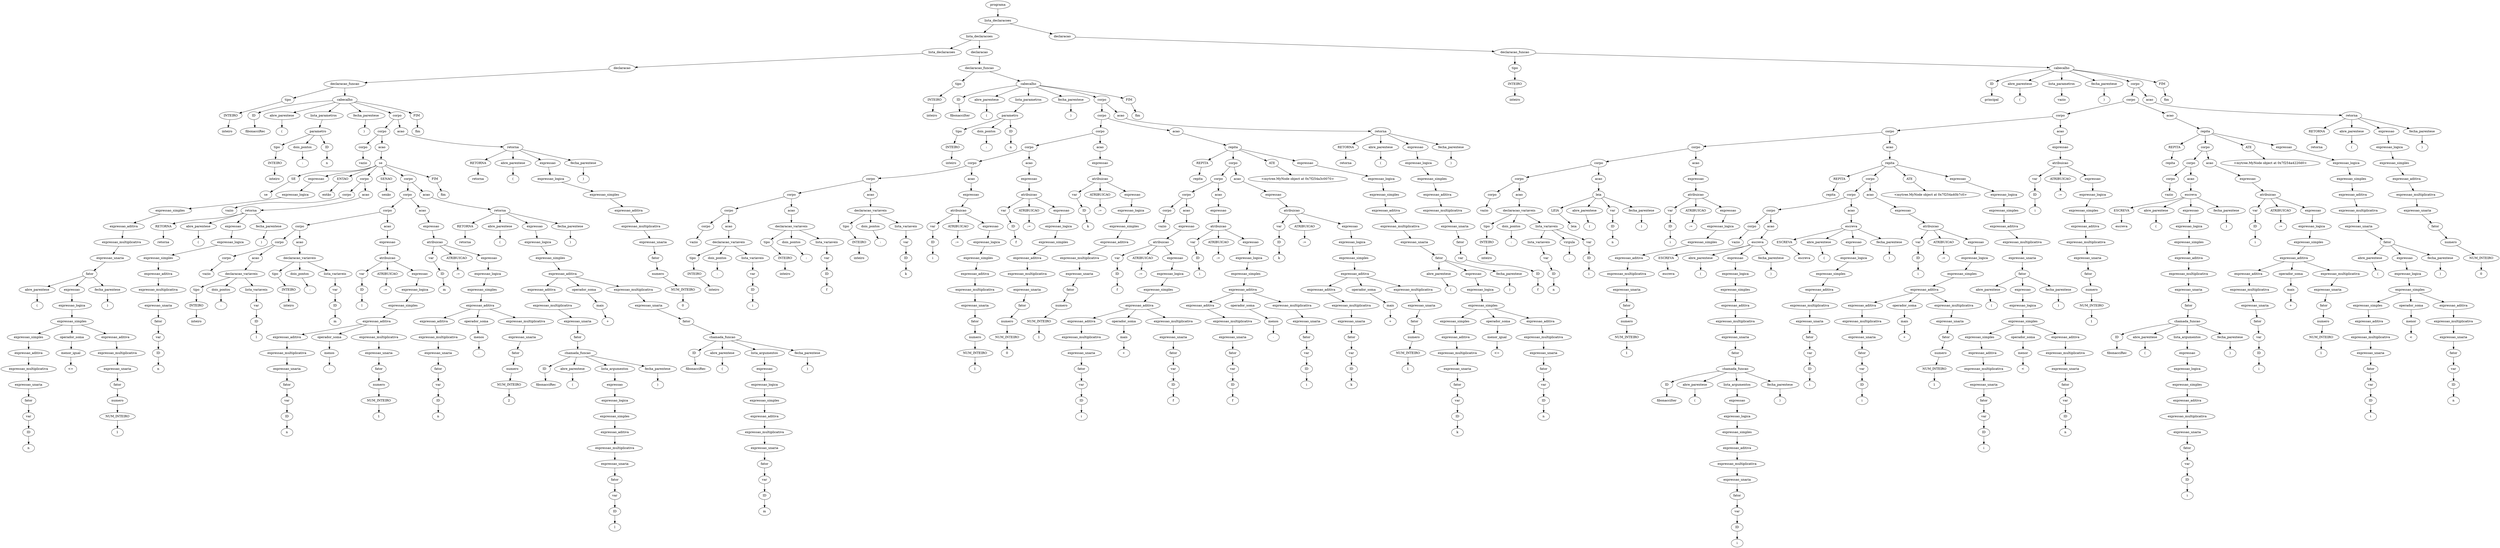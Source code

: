 digraph tree {
    "0x7f254a4000a0" [label="programa"];
    "0x7f254a40ba90" [label="lista_declaracoes"];
    "0x7f254a3d57c0" [label="lista_declaracoes"];
    "0x7f25323444c0" [label="lista_declaracoes"];
    "0x7f2532202e80" [label="declaracao"];
    "0x7f25322a6e50" [label="declaracao_funcao"];
    "0x7f254a4320d0" [label="tipo"];
    "0x7f25323444f0" [label="INTEIRO"];
    "0x7f2532344430" [label="inteiro"];
    "0x7f254a400670" [label="cabecalho"];
    "0x7f254a36f3a0" [label="ID"];
    "0x7f254a36f400" [label="fibonacciRec"];
    "0x7f254a36f190" [label="abre_parentese"];
    "0x7f254a36f040" [label="("];
    "0x7f2532344460" [label="lista_parametros"];
    "0x7f254a400130" [label="parametro"];
    "0x7f25322a6be0" [label="tipo"];
    "0x7f25322a6d60" [label="INTEIRO"];
    "0x7f254a4003d0" [label="inteiro"];
    "0x7f254a4002b0" [label="dois_pontos"];
    "0x7f254a400220" [label=":"];
    "0x7f254a4001f0" [label="ID"];
    "0x7f254a4001c0" [label="n"];
    "0x7f254a36f0d0" [label="fecha_parentese"];
    "0x7f254a36f430" [label=")"];
    "0x7f254a3648b0" [label="corpo"];
    "0x7f254a400af0" [label="corpo"];
    "0x7f254a400460" [label="corpo"];
    "0x7f254a400070" [label="vazio"];
    "0x7f254a400370" [label="acao"];
    "0x7f254a364280" [label="se"];
    "0x7f254a364100" [label="SE"];
    "0x7f254a364f10" [label="se"];
    "0x7f254a400ac0" [label="expressao"];
    "0x7f254a400970" [label="expressao_logica"];
    "0x7f254a400490" [label="expressao_simples"];
    "0x7f254a400a90" [label="expressao_aditiva"];
    "0x7f254a4009a0" [label="expressao_multiplicativa"];
    "0x7f254a4003a0" [label="expressao_unaria"];
    "0x7f254a400940" [label="fator"];
    "0x7f254a4009d0" [label="abre_parentese"];
    "0x7f254a400a00" [label="("];
    "0x7f254a400910" [label="expressao"];
    "0x7f254a400640" [label="expressao_logica"];
    "0x7f254a400850" [label="expressao_simples"];
    "0x7f254a400580" [label="expressao_simples"];
    "0x7f254a4004f0" [label="expressao_aditiva"];
    "0x7f254a4005e0" [label="expressao_multiplicativa"];
    "0x7f254a400430" [label="expressao_unaria"];
    "0x7f254a4004c0" [label="fator"];
    "0x7f254a400400" [label="var"];
    "0x7f254a400340" [label="ID"];
    "0x7f254a4005b0" [label="n"];
    "0x7f254a400610" [label="operador_soma"];
    "0x7f254a4006a0" [label="menor_igual"];
    "0x7f254a400790" [label="<="];
    "0x7f254a400730" [label="expressao_aditiva"];
    "0x7f254a4008b0" [label="expressao_multiplicativa"];
    "0x7f254a4007c0" [label="expressao_unaria"];
    "0x7f254a400700" [label="fator"];
    "0x7f254a400520" [label="numero"];
    "0x7f254a400550" [label="NUM_INTEIRO"];
    "0x7f254a400880" [label="1"];
    "0x7f254a400a30" [label="fecha_parentese"];
    "0x7f254a400a60" [label=")"];
    "0x7f254a364f40" [label="ENTAO"];
    "0x7f254a364430" [label="então"];
    "0x7f254a400eb0" [label="corpo"];
    "0x7f254a400be0" [label="corpo"];
    "0x7f254a4006d0" [label="vazio"];
    "0x7f254a400fd0" [label="acao"];
    "0x7f254a400e50" [label="retorna"];
    "0x7f254a400ee0" [label="RETORNA"];
    "0x7f254a33e040" [label="retorna"];
    "0x7f254a33e070" [label="abre_parentese"];
    "0x7f254a33e0a0" [label="("];
    "0x7f254a400e20" [label="expressao"];
    "0x7f254a400df0" [label="expressao_logica"];
    "0x7f254a400d60" [label="expressao_simples"];
    "0x7f254a400cd0" [label="expressao_aditiva"];
    "0x7f254a400dc0" [label="expressao_multiplicativa"];
    "0x7f254a400c10" [label="expressao_unaria"];
    "0x7f254a400ca0" [label="fator"];
    "0x7f254a4007f0" [label="var"];
    "0x7f254a400b50" [label="ID"];
    "0x7f254a400d90" [label="n"];
    "0x7f254a33e0d0" [label="fecha_parentese"];
    "0x7f254a33e100" [label=")"];
    "0x7f254a364c10" [label="SENAO"];
    "0x7f254a364c40" [label="senão"];
    "0x7f254a364b50" [label="corpo"];
    "0x7f254a3642b0" [label="corpo"];
    "0x7f254a33ed00" [label="corpo"];
    "0x7f254a33e610" [label="corpo"];
    "0x7f254a33e340" [label="corpo"];
    "0x7f254a400d00" [label="corpo"];
    "0x7f254a400820" [label="vazio"];
    "0x7f254a400d30" [label="acao"];
    "0x7f254a33e280" [label="declaracao_variaveis"];
    "0x7f254a400f70" [label="tipo"];
    "0x7f254a400c70" [label="INTEIRO"];
    "0x7f254a33e220" [label="inteiro"];
    "0x7f254a33e400" [label="dois_pontos"];
    "0x7f254a33e550" [label=":"];
    "0x7f254a33e2e0" [label="lista_variaveis"];
    "0x7f254a400e80" [label="var"];
    "0x7f254a400c40" [label="ID"];
    "0x7f254a33e490" [label="l"];
    "0x7f254a33e520" [label="acao"];
    "0x7f254a33e5b0" [label="declaracao_variaveis"];
    "0x7f254a400bb0" [label="tipo"];
    "0x7f254a400f10" [label="INTEIRO"];
    "0x7f254a33e580" [label="inteiro"];
    "0x7f254a33e670" [label="dois_pontos"];
    "0x7f254a33e790" [label=":"];
    "0x7f254a33e5e0" [label="lista_variaveis"];
    "0x7f254a33e460" [label="var"];
    "0x7f254a33e3a0" [label="ID"];
    "0x7f254a33e6d0" [label="m"];
    "0x7f254a33ecd0" [label="acao"];
    "0x7f254a33e760" [label="expressao"];
    "0x7f254a33ea00" [label="atribuicao"];
    "0x7f254a33e1c0" [label="var"];
    "0x7f254a33e130" [label="ID"];
    "0x7f254a33e7c0" [label="l"];
    "0x7f254a33e9a0" [label="ATRIBUICAO"];
    "0x7f254a33ec70" [label=":="];
    "0x7f254a33ec40" [label="expressao"];
    "0x7f254a33ec10" [label="expressao_logica"];
    "0x7f254a33e970" [label="expressao_simples"];
    "0x7f254a33ea60" [label="expressao_aditiva"];
    "0x7f254a33e850" [label="expressao_aditiva"];
    "0x7f254a33e940" [label="expressao_multiplicativa"];
    "0x7f254a33e7f0" [label="expressao_unaria"];
    "0x7f254a33e820" [label="fator"];
    "0x7f254a33e6a0" [label="var"];
    "0x7f254a33e640" [label="ID"];
    "0x7f254a33e910" [label="n"];
    "0x7f254a33eac0" [label="operador_soma"];
    "0x7f254a33e8e0" [label="menos"];
    "0x7f254a33e9d0" [label="-"];
    "0x7f254a33ebe0" [label="expressao_multiplicativa"];
    "0x7f254a33eaf0" [label="expressao_unaria"];
    "0x7f254a33ea30" [label="fator"];
    "0x7f254a33e880" [label="numero"];
    "0x7f254a33e8b0" [label="NUM_INTEIRO"];
    "0x7f254a33ebb0" [label="1"];
    "0x7f254a33ea90" [label="acao"];
    "0x7f254a33ed30" [label="expressao"];
    "0x7f254a33ef70" [label="atribuicao"];
    "0x7f254a33e4f0" [label="var"];
    "0x7f254a33e160" [label="ID"];
    "0x7f254a33e730" [label="m"];
    "0x7f254a33ef10" [label="ATRIBUICAO"];
    "0x7f254a364220" [label=":="];
    "0x7f254a3641f0" [label="expressao"];
    "0x7f254a3641c0" [label="expressao_logica"];
    "0x7f254a33eee0" [label="expressao_simples"];
    "0x7f254a33efd0" [label="expressao_aditiva"];
    "0x7f254a33edc0" [label="expressao_aditiva"];
    "0x7f254a33eeb0" [label="expressao_multiplicativa"];
    "0x7f254a33e4c0" [label="expressao_unaria"];
    "0x7f254a33ed90" [label="fator"];
    "0x7f254a33eb80" [label="var"];
    "0x7f254a33eb20" [label="ID"];
    "0x7f254a33ee80" [label="n"];
    "0x7f254a364070" [label="operador_soma"];
    "0x7f254a33ee50" [label="menos"];
    "0x7f254a33ef40" [label="-"];
    "0x7f254a364190" [label="expressao_multiplicativa"];
    "0x7f254a3640a0" [label="expressao_unaria"];
    "0x7f254a33efa0" [label="fator"];
    "0x7f254a33edf0" [label="numero"];
    "0x7f254a33ee20" [label="NUM_INTEIRO"];
    "0x7f254a364160" [label="2"];
    "0x7f254a364940" [label="acao"];
    "0x7f254a3643a0" [label="retorna"];
    "0x7f254a364340" [label="RETORNA"];
    "0x7f254a364970" [label="retorna"];
    "0x7f254a364e50" [label="abre_parentese"];
    "0x7f254a364e80" [label="("];
    "0x7f254a364610" [label="expressao"];
    "0x7f254a364e20" [label="expressao_logica"];
    "0x7f254a364820" [label="expressao_simples"];
    "0x7f254a364580" [label="expressao_aditiva"];
    "0x7f254a364310" [label="expressao_aditiva"];
    "0x7f254a3647f0" [label="expressao_multiplicativa"];
    "0x7f254a3645b0" [label="expressao_unaria"];
    "0x7f254a3646d0" [label="fator"];
    "0x7f254a364550" [label="chamada_funcao"];
    "0x7f254a3645e0" [label="ID"];
    "0x7f254a364700" [label="fibonacciRec"];
    "0x7f254a364730" [label="abre_parentese"];
    "0x7f254a364760" [label="("];
    "0x7f254a364520" [label="lista_argumentos"];
    "0x7f254a3644f0" [label="expressao"];
    "0x7f254a3644c0" [label="expressao_logica"];
    "0x7f254a364490" [label="expressao_simples"];
    "0x7f254a364400" [label="expressao_aditiva"];
    "0x7f254a33eca0" [label="expressao_multiplicativa"];
    "0x7f254a3642e0" [label="expressao_unaria"];
    "0x7f254a3643d0" [label="fator"];
    "0x7f254a33eb50" [label="var"];
    "0x7f254a33e700" [label="ID"];
    "0x7f254a33ed60" [label="l"];
    "0x7f254a364790" [label="fecha_parentese"];
    "0x7f254a3647c0" [label=")"];
    "0x7f254a364460" [label="operador_soma"];
    "0x7f254a3646a0" [label="mais"];
    "0x7f254a364370" [label="+"];
    "0x7f254a364df0" [label="expressao_multiplicativa"];
    "0x7f254a364b80" [label="expressao_unaria"];
    "0x7f254a364ca0" [label="fator"];
    "0x7f254a364b20" [label="chamada_funcao"];
    "0x7f254a364bb0" [label="ID"];
    "0x7f254a364cd0" [label="fibonacciRec"];
    "0x7f254a364d00" [label="abre_parentese"];
    "0x7f254a364d30" [label="("];
    "0x7f254a364af0" [label="lista_argumentos"];
    "0x7f254a364ac0" [label="expressao"];
    "0x7f254a364a60" [label="expressao_logica"];
    "0x7f254a3649d0" [label="expressao_simples"];
    "0x7f254a364910" [label="expressao_aditiva"];
    "0x7f254a364a30" [label="expressao_multiplicativa"];
    "0x7f254a364850" [label="expressao_unaria"];
    "0x7f254a3648e0" [label="fator"];
    "0x7f254a364640" [label="var"];
    "0x7f254a364670" [label="ID"];
    "0x7f254a364a00" [label="m"];
    "0x7f254a364d60" [label="fecha_parentese"];
    "0x7f254a364d90" [label=")"];
    "0x7f254a364eb0" [label="fecha_parentese"];
    "0x7f254a364ee0" [label=")"];
    "0x7f254a364f70" [label="FIM"];
    "0x7f254a364fa0" [label="fim"];
    "0x7f254a4008e0" [label="acao"];
    "0x7f254a364c70" [label="retorna"];
    "0x7f254a36f0a0" [label="RETORNA"];
    "0x7f254a36f1c0" [label="retorna"];
    "0x7f254a36f220" [label="abre_parentese"];
    "0x7f254a36f280" [label="("];
    "0x7f254a364be0" [label="expressao"];
    "0x7f254a3640d0" [label="expressao_logica"];
    "0x7f254a364040" [label="expressao_simples"];
    "0x7f254a400fa0" [label="expressao_aditiva"];
    "0x7f254a364130" [label="expressao_multiplicativa"];
    "0x7f254a400760" [label="expressao_unaria"];
    "0x7f254a400b20" [label="fator"];
    "0x7f254a400250" [label="numero"];
    "0x7f254a400310" [label="NUM_INTEIRO"];
    "0x7f254a364fd0" [label="0"];
    "0x7f254a36f2e0" [label="fecha_parentese"];
    "0x7f254a36f340" [label=")"];
    "0x7f254a36f460" [label="FIM"];
    "0x7f254a36f490" [label="fim"];
    "0x7f254a400100" [label="declaracao"];
    "0x7f254a400160" [label="declaracao_funcao"];
    "0x7f254a432040" [label="tipo"];
    "0x7f254a4320a0" [label="INTEIRO"];
    "0x7f254a4000d0" [label="inteiro"];
    "0x7f254a3cba60" [label="cabecalho"];
    "0x7f254a3c0730" [label="ID"];
    "0x7f254a3c0760" [label="fibonacciIter"];
    "0x7f254a3c0550" [label="abre_parentese"];
    "0x7f254a3c02e0" [label="("];
    "0x7f254a400280" [label="lista_parametros"];
    "0x7f254a36f4c0" [label="parametro"];
    "0x7f254a364880" [label="tipo"];
    "0x7f254a36f130" [label="INTEIRO"];
    "0x7f254a36f100" [label="inteiro"];
    "0x7f254a36f550" [label="dois_pontos"];
    "0x7f254a36f670" [label=":"];
    "0x7f254a36f6a0" [label="ID"];
    "0x7f254a36f6d0" [label="n"];
    "0x7f254a3c0280" [label="fecha_parentese"];
    "0x7f254a3c0790" [label=")"];
    "0x7f254a3c04f0" [label="corpo"];
    "0x7f254a3cb430" [label="corpo"];
    "0x7f254a3d5a60" [label="corpo"];
    "0x7f254a3d56d0" [label="corpo"];
    "0x7f254a3d5340" [label="corpo"];
    "0x7f254a36fdf0" [label="corpo"];
    "0x7f254a36fbb0" [label="corpo"];
    "0x7f254a36f910" [label="corpo"];
    "0x7f254a36f790" [label="corpo"];
    "0x7f254a36f520" [label="vazio"];
    "0x7f254a36f7c0" [label="acao"];
    "0x7f254a36f8b0" [label="declaracao_variaveis"];
    "0x7f254a36f160" [label="tipo"];
    "0x7f254a36f4f0" [label="INTEIRO"];
    "0x7f254a36f880" [label="inteiro"];
    "0x7f254a36f9d0" [label="dois_pontos"];
    "0x7f254a36faf0" [label=":"];
    "0x7f254a36f8e0" [label="lista_variaveis"];
    "0x7f254a36f580" [label="var"];
    "0x7f254a36f070" [label="ID"];
    "0x7f254a36fa30" [label="i"];
    "0x7f254a36fac0" [label="acao"];
    "0x7f254a36fb50" [label="declaracao_variaveis"];
    "0x7f254a36f640" [label="tipo"];
    "0x7f254a36f5b0" [label="INTEIRO"];
    "0x7f254a36fb20" [label="inteiro"];
    "0x7f254a36fc10" [label="dois_pontos"];
    "0x7f254a36fd30" [label=":"];
    "0x7f254a36fb80" [label="lista_variaveis"];
    "0x7f254a36fa00" [label="var"];
    "0x7f254a36f970" [label="ID"];
    "0x7f254a36fc70" [label="f"];
    "0x7f254a36fd00" [label="acao"];
    "0x7f254a36fd90" [label="declaracao_variaveis"];
    "0x7f254a36f850" [label="tipo"];
    "0x7f254a36f7f0" [label="INTEIRO"];
    "0x7f254a36fd60" [label="inteiro"];
    "0x7f254a36fe50" [label="dois_pontos"];
    "0x7f254a36ff70" [label=":"];
    "0x7f254a36fdc0" [label="lista_variaveis"];
    "0x7f254a36fc40" [label="var"];
    "0x7f254a36fbe0" [label="ID"];
    "0x7f254a36feb0" [label="k"];
    "0x7f254a36fee0" [label="acao"];
    "0x7f254a36ff40" [label="expressao"];
    "0x7f254a3d51f0" [label="atribuicao"];
    "0x7f254a36fa90" [label="var"];
    "0x7f254a36f820" [label="ID"];
    "0x7f254a36ffa0" [label="i"];
    "0x7f254a3d5280" [label="ATRIBUICAO"];
    "0x7f254a3d5310" [label=":="];
    "0x7f254a3d51c0" [label="expressao"];
    "0x7f254a3d5190" [label="expressao_logica"];
    "0x7f254a3d50d0" [label="expressao_simples"];
    "0x7f254a3d5070" [label="expressao_aditiva"];
    "0x7f254a3d5160" [label="expressao_multiplicativa"];
    "0x7f254a36ffd0" [label="expressao_unaria"];
    "0x7f254a3d5040" [label="fator"];
    "0x7f254a36fe80" [label="numero"];
    "0x7f254a36fe20" [label="NUM_INTEIRO"];
    "0x7f254a3d5130" [label="1"];
    "0x7f254a3d55e0" [label="acao"];
    "0x7f254a3d5370" [label="expressao"];
    "0x7f254a3d5580" [label="atribuicao"];
    "0x7f254a36fcd0" [label="var"];
    "0x7f254a36fa60" [label="ID"];
    "0x7f254a36ff10" [label="f"];
    "0x7f254a3d5610" [label="ATRIBUICAO"];
    "0x7f254a3d56a0" [label=":="];
    "0x7f254a3d5550" [label="expressao"];
    "0x7f254a3d5520" [label="expressao_logica"];
    "0x7f254a3d5460" [label="expressao_simples"];
    "0x7f254a3d5400" [label="expressao_aditiva"];
    "0x7f254a3d54f0" [label="expressao_multiplicativa"];
    "0x7f254a36fca0" [label="expressao_unaria"];
    "0x7f254a3d53d0" [label="fator"];
    "0x7f254a3d5100" [label="numero"];
    "0x7f254a3d50a0" [label="NUM_INTEIRO"];
    "0x7f254a3d54c0" [label="0"];
    "0x7f254a3d5970" [label="acao"];
    "0x7f254a3d5700" [label="expressao"];
    "0x7f254a3d5910" [label="atribuicao"];
    "0x7f254a3d5250" [label="var"];
    "0x7f254a3d52e0" [label="ID"];
    "0x7f254a3d53a0" [label="k"];
    "0x7f254a3d59a0" [label="ATRIBUICAO"];
    "0x7f254a3d5a30" [label=":="];
    "0x7f254a3d58e0" [label="expressao"];
    "0x7f254a3d58b0" [label="expressao_logica"];
    "0x7f254a3d57f0" [label="expressao_simples"];
    "0x7f254a3d5790" [label="expressao_aditiva"];
    "0x7f254a3d5880" [label="expressao_multiplicativa"];
    "0x7f254a3d5220" [label="expressao_unaria"];
    "0x7f254a3d5760" [label="fator"];
    "0x7f254a3d5490" [label="numero"];
    "0x7f254a3d5430" [label="NUM_INTEIRO"];
    "0x7f254a3d5850" [label="1"];
    "0x7f254a3d5820" [label="acao"];
    "0x7f254a3cbe20" [label="repita"];
    "0x7f254a3c0070" [label="REPITA"];
    "0x7f254a3c0310" [label="repita"];
    "0x7f254a3cbc10" [label="corpo"];
    "0x7f254a3cb6a0" [label="corpo"];
    "0x7f254a3cb130" [label="corpo"];
    "0x7f254a3d55b0" [label="corpo"];
    "0x7f254a3d5670" [label="vazio"];
    "0x7f254a3d5b50" [label="acao"];
    "0x7f254a3d5af0" [label="expressao"];
    "0x7f254a3d5df0" [label="atribuicao"];
    "0x7f254a3d5a90" [label="var"];
    "0x7f254a3d59d0" [label="ID"];
    "0x7f254a3d5bb0" [label="f"];
    "0x7f254a3d5d90" [label="ATRIBUICAO"];
    "0x7f254a3cb0a0" [label=":="];
    "0x7f254a3cb070" [label="expressao"];
    "0x7f254a3d5e80" [label="expressao_logica"];
    "0x7f254a3d5d60" [label="expressao_simples"];
    "0x7f254a3d5e50" [label="expressao_aditiva"];
    "0x7f254a3d5c40" [label="expressao_aditiva"];
    "0x7f254a3d5d30" [label="expressao_multiplicativa"];
    "0x7f254a3d5be0" [label="expressao_unaria"];
    "0x7f254a3d5c10" [label="fator"];
    "0x7f254a3d5ac0" [label="var"];
    "0x7f254a3d5940" [label="ID"];
    "0x7f254a3d5d00" [label="i"];
    "0x7f254a3d5eb0" [label="operador_soma"];
    "0x7f254a3d5cd0" [label="mais"];
    "0x7f254a3d5dc0" [label="+"];
    "0x7f254a3d5fd0" [label="expressao_multiplicativa"];
    "0x7f254a3d5ee0" [label="expressao_unaria"];
    "0x7f254a3d5e20" [label="fator"];
    "0x7f254a3d5c70" [label="var"];
    "0x7f254a3d5ca0" [label="ID"];
    "0x7f254a3d5fa0" [label="f"];
    "0x7f254a3cb670" [label="acao"];
    "0x7f254a3cb160" [label="expressao"];
    "0x7f254a3cb3a0" [label="atribuicao"];
    "0x7f254a3d52b0" [label="var"];
    "0x7f254a3d5730" [label="ID"];
    "0x7f254a3d5b80" [label="i"];
    "0x7f254a3cb340" [label="ATRIBUICAO"];
    "0x7f254a3cb610" [label=":="];
    "0x7f254a3cb5e0" [label="expressao"];
    "0x7f254a3cb5b0" [label="expressao_logica"];
    "0x7f254a3cb310" [label="expressao_simples"];
    "0x7f254a3cb400" [label="expressao_aditiva"];
    "0x7f254a3cb1f0" [label="expressao_aditiva"];
    "0x7f254a3cb2e0" [label="expressao_multiplicativa"];
    "0x7f254a3d5b20" [label="expressao_unaria"];
    "0x7f254a3cb1c0" [label="fator"];
    "0x7f254a3d5f70" [label="var"];
    "0x7f254a3d5f10" [label="ID"];
    "0x7f254a3cb2b0" [label="f"];
    "0x7f254a3cb460" [label="operador_soma"];
    "0x7f254a3cb280" [label="menos"];
    "0x7f254a3cb370" [label="-"];
    "0x7f254a3cb580" [label="expressao_multiplicativa"];
    "0x7f254a3cb490" [label="expressao_unaria"];
    "0x7f254a3cb3d0" [label="fator"];
    "0x7f254a3cb220" [label="var"];
    "0x7f254a3cb250" [label="ID"];
    "0x7f254a3cb550" [label="i"];
    "0x7f254a3cbbe0" [label="acao"];
    "0x7f254a3cb6d0" [label="expressao"];
    "0x7f254a3cb910" [label="atribuicao"];
    "0x7f254a3d5f40" [label="var"];
    "0x7f254a3cb100" [label="ID"];
    "0x7f254a3cb190" [label="k"];
    "0x7f254a3cb8b0" [label="ATRIBUICAO"];
    "0x7f254a3cbb80" [label=":="];
    "0x7f254a3cbb50" [label="expressao"];
    "0x7f254a3cbb20" [label="expressao_logica"];
    "0x7f254a3cb880" [label="expressao_simples"];
    "0x7f254a3cb970" [label="expressao_aditiva"];
    "0x7f254a3cb760" [label="expressao_aditiva"];
    "0x7f254a3cb850" [label="expressao_multiplicativa"];
    "0x7f254a3cb0d0" [label="expressao_unaria"];
    "0x7f254a3cb730" [label="fator"];
    "0x7f254a3cb520" [label="var"];
    "0x7f254a3cb4c0" [label="ID"];
    "0x7f254a3cb820" [label="k"];
    "0x7f254a3cb9d0" [label="operador_soma"];
    "0x7f254a3cb7f0" [label="mais"];
    "0x7f254a3cb8e0" [label="+"];
    "0x7f254a3cbaf0" [label="expressao_multiplicativa"];
    "0x7f254a3cba00" [label="expressao_unaria"];
    "0x7f254a3cb940" [label="fator"];
    "0x7f254a3cb790" [label="numero"];
    "0x7f254a3cb7c0" [label="NUM_INTEIRO"];
    "0x7f254a3cbac0" [label="1"];
    "0x7f254a3c0340" [label="ATE"];
    "0x7f254a3c0370" [label="<mytree.MyNode object at 0x7f254a3c0070>"];
    "0x7f254a3c0250" [label="expressao"];
    "0x7f254a3cbf40" [label="expressao_logica"];
    "0x7f254a3cb9a0" [label="expressao_simples"];
    "0x7f254a3c0220" [label="expressao_aditiva"];
    "0x7f254a3cbdc0" [label="expressao_multiplicativa"];
    "0x7f254a3cbbb0" [label="expressao_unaria"];
    "0x7f254a3c00d0" [label="fator"];
    "0x7f254a3c0160" [label="abre_parentese"];
    "0x7f254a3c0190" [label="("];
    "0x7f254a3cbeb0" [label="expressao"];
    "0x7f254a3cbd90" [label="expressao_logica"];
    "0x7f254a3cbfa0" [label="expressao_simples"];
    "0x7f254a3cbd30" [label="expressao_simples"];
    "0x7f254a3cbca0" [label="expressao_aditiva"];
    "0x7f254a3cb640" [label="expressao_multiplicativa"];
    "0x7f254a3cbc40" [label="expressao_unaria"];
    "0x7f254a3cbc70" [label="fator"];
    "0x7f254a3cb4f0" [label="var"];
    "0x7f254a3cb040" [label="ID"];
    "0x7f254a3cb700" [label="k"];
    "0x7f254a3cbd60" [label="operador_soma"];
    "0x7f254a3cbdf0" [label="menor_igual"];
    "0x7f254a3cbee0" [label="<="];
    "0x7f254a3cbe80" [label="expressao_aditiva"];
    "0x7f254a3c0040" [label="expressao_multiplicativa"];
    "0x7f254a3cbf10" [label="expressao_unaria"];
    "0x7f254a3cbe50" [label="fator"];
    "0x7f254a3cbcd0" [label="var"];
    "0x7f254a3cbd00" [label="ID"];
    "0x7f254a3cbfd0" [label="n"];
    "0x7f254a3c01c0" [label="fecha_parentese"];
    "0x7f254a3c01f0" [label=")"];
    "0x7f254a3cba30" [label="acao"];
    "0x7f254a3c0490" [label="retorna"];
    "0x7f254a3c0520" [label="RETORNA"];
    "0x7f254a3c0640" [label="retorna"];
    "0x7f254a3c0670" [label="abre_parentese"];
    "0x7f254a3c06a0" [label="("];
    "0x7f254a3c0460" [label="expressao"];
    "0x7f254a3c0430" [label="expressao_logica"];
    "0x7f254a3c0400" [label="expressao_simples"];
    "0x7f254a3c02b0" [label="expressao_aditiva"];
    "0x7f254a3c03d0" [label="expressao_multiplicativa"];
    "0x7f254a3cba90" [label="expressao_unaria"];
    "0x7f254a3c00a0" [label="fator"];
    "0x7f254a3d5a00" [label="var"];
    "0x7f254a3d5640" [label="ID"];
    "0x7f254a3c03a0" [label="f"];
    "0x7f254a3c06d0" [label="fecha_parentese"];
    "0x7f254a3c0700" [label=")"];
    "0x7f254a3c07c0" [label="FIM"];
    "0x7f254a3c07f0" [label="fim"];
    "0x7f254a36f730" [label="declaracao"];
    "0x7f254a36f760" [label="declaracao_funcao"];
    "0x7f254a432100" [label="tipo"];
    "0x7f254a364250" [label="INTEIRO"];
    "0x7f254a400190" [label="inteiro"];
    "0x7f254a426a00" [label="cabecalho"];
    "0x7f254a4226d0" [label="ID"];
    "0x7f254a422700" [label="principal"];
    "0x7f254a4224f0" [label="abre_parentese"];
    "0x7f254a422280" [label="("];
    "0x7f254a3c0610" [label="lista_parametros"];
    "0x7f254a3c04c0" [label="vazio"];
    "0x7f254a422220" [label="fecha_parentese"];
    "0x7f254a422730" [label=")"];
    "0x7f254a422490" [label="corpo"];
    "0x7f254a4265e0" [label="corpo"];
    "0x7f254a40be80" [label="corpo"];
    "0x7f254a40b790" [label="corpo"];
    "0x7f254a3c13a0" [label="corpo"];
    "0x7f254a3c0c70" [label="corpo"];
    "0x7f254a3c0dc0" [label="corpo"];
    "0x7f254a3c0940" [label="corpo"];
    "0x7f254a400b80" [label="vazio"];
    "0x7f254a3c0970" [label="acao"];
    "0x7f254a3c0bb0" [label="declaracao_variaveis"];
    "0x7f254a3c05e0" [label="tipo"];
    "0x7f254a3c0880" [label="INTEIRO"];
    "0x7f254a3c0a30" [label="inteiro"];
    "0x7f254a3c0be0" [label="dois_pontos"];
    "0x7f254a3c0af0" [label=":"];
    "0x7f254a3c0c10" [label="lista_variaveis"];
    "0x7f254a3c0a90" [label="lista_variaveis"];
    "0x7f254a3c08e0" [label="var"];
    "0x7f254a3c0580" [label="ID"];
    "0x7f254a3c0b80" [label="n"];
    "0x7f254a3c0c40" [label="virgula"];
    "0x7f254a3c0d90" [label=","];
    "0x7f254a3c0a60" [label="var"];
    "0x7f254a3c0b50" [label="ID"];
    "0x7f254a3c0d00" [label="i"];
    "0x7f254a3c0f70" [label="acao"];
    "0x7f254a3c0d60" [label="leia"];
    "0x7f254a3c0e20" [label="LEIA"];
    "0x7f254a3c0fa0" [label="leia"];
    "0x7f254a3c0fd0" [label="abre_parentese"];
    "0x7f254a3c1040" [label="("];
    "0x7f254a3c05b0" [label="var"];
    "0x7f254a3c0910" [label="ID"];
    "0x7f254a3c0b20" [label="n"];
    "0x7f254a3c1070" [label="fecha_parentese"];
    "0x7f254a3c10a0" [label=")"];
    "0x7f254a3c0d30" [label="acao"];
    "0x7f254a3c0f10" [label="expressao"];
    "0x7f254a3c1250" [label="atribuicao"];
    "0x7f254a3c0a00" [label="var"];
    "0x7f254a3c09a0" [label="ID"];
    "0x7f254a3c0eb0" [label="i"];
    "0x7f254a3c12e0" [label="ATRIBUICAO"];
    "0x7f254a3c1370" [label=":="];
    "0x7f254a3c1220" [label="expressao"];
    "0x7f254a3c11f0" [label="expressao_logica"];
    "0x7f254a3c1130" [label="expressao_simples"];
    "0x7f254a3c10d0" [label="expressao_aditiva"];
    "0x7f254a3c11c0" [label="expressao_multiplicativa"];
    "0x7f254a3c0e50" [label="expressao_unaria"];
    "0x7f254a3c0e80" [label="fator"];
    "0x7f254a3c0f40" [label="numero"];
    "0x7f254a3c0ee0" [label="NUM_INTEIRO"];
    "0x7f254a3c1190" [label="1"];
    "0x7f254a3c1160" [label="acao"];
    "0x7f254a40b670" [label="repita"];
    "0x7f254a40b7c0" [label="REPITA"];
    "0x7f254a40bb20" [label="repita"];
    "0x7f254a40b460" [label="corpo"];
    "0x7f254a3c1d30" [label="corpo"];
    "0x7f254a3c1790" [label="corpo"];
    "0x7f254a3c09d0" [label="corpo"];
    "0x7f254a3c0ca0" [label="vazio"];
    "0x7f254a3c1ac0" [label="acao"];
    "0x7f254a3c1520" [label="escreva"];
    "0x7f254a3c1820" [label="ESCREVA"];
    "0x7f254a3c1af0" [label="escreva"];
    "0x7f254a3c1b20" [label="abre_parentese"];
    "0x7f254a3c1b50" [label="("];
    "0x7f254a3c14f0" [label="expressao"];
    "0x7f254a3c1a30" [label="expressao_logica"];
    "0x7f254a3c18b0" [label="expressao_simples"];
    "0x7f254a3c14c0" [label="expressao_aditiva"];
    "0x7f254a3c1a00" [label="expressao_multiplicativa"];
    "0x7f254a3c17c0" [label="expressao_unaria"];
    "0x7f254a3c18e0" [label="fator"];
    "0x7f254a3c1760" [label="chamada_funcao"];
    "0x7f254a3c17f0" [label="ID"];
    "0x7f254a3c1910" [label="fibonacciIter"];
    "0x7f254a3c1940" [label="abre_parentese"];
    "0x7f254a3c1970" [label="("];
    "0x7f254a3c1730" [label="lista_argumentos"];
    "0x7f254a3c1700" [label="expressao"];
    "0x7f254a3c16d0" [label="expressao_logica"];
    "0x7f254a3c1640" [label="expressao_simples"];
    "0x7f254a3c15b0" [label="expressao_aditiva"];
    "0x7f254a3c16a0" [label="expressao_multiplicativa"];
    "0x7f254a3c1430" [label="expressao_unaria"];
    "0x7f254a3c1580" [label="fator"];
    "0x7f254a3c13d0" [label="var"];
    "0x7f254a3c1310" [label="ID"];
    "0x7f254a3c1670" [label="i"];
    "0x7f254a3c19a0" [label="fecha_parentese"];
    "0x7f254a3c19d0" [label=")"];
    "0x7f254a3c1b80" [label="fecha_parentese"];
    "0x7f254a3c1bb0" [label=")"];
    "0x7f254a3c1e50" [label="acao"];
    "0x7f254a3c1cd0" [label="escreva"];
    "0x7f254a3c1d60" [label="ESCREVA"];
    "0x7f254a3c1e80" [label="escreva"];
    "0x7f254a3c1eb0" [label="abre_parentese"];
    "0x7f254a3c1ee0" [label="("];
    "0x7f254a3c1ca0" [label="expressao"];
    "0x7f254a3c1c70" [label="expressao_logica"];
    "0x7f254a3c1c40" [label="expressao_simples"];
    "0x7f254a3c15e0" [label="expressao_aditiva"];
    "0x7f254a3c1c10" [label="expressao_multiplicativa"];
    "0x7f254a3c1a60" [label="expressao_unaria"];
    "0x7f254a3c1550" [label="fator"];
    "0x7f254a3c0cd0" [label="var"];
    "0x7f254a3c0df0" [label="ID"];
    "0x7f254a3c1be0" [label="i"];
    "0x7f254a3c1f10" [label="fecha_parentese"];
    "0x7f254a3c1f40" [label=")"];
    "0x7f254a3c1490" [label="acao"];
    "0x7f254a3c1df0" [label="expressao"];
    "0x7f254a40b160" [label="atribuicao"];
    "0x7f254a3c1400" [label="var"];
    "0x7f254a3c1280" [label="ID"];
    "0x7f254a3c1f70" [label="i"];
    "0x7f254a40b100" [label="ATRIBUICAO"];
    "0x7f254a40b3d0" [label=":="];
    "0x7f254a40b3a0" [label="expressao"];
    "0x7f254a40b370" [label="expressao_logica"];
    "0x7f254a40b0d0" [label="expressao_simples"];
    "0x7f254a40b1c0" [label="expressao_aditiva"];
    "0x7f254a3c1850" [label="expressao_aditiva"];
    "0x7f254a40b0a0" [label="expressao_multiplicativa"];
    "0x7f254a3c1fa0" [label="expressao_unaria"];
    "0x7f254a3c1d90" [label="fator"];
    "0x7f254a3c1e20" [label="var"];
    "0x7f254a3c1dc0" [label="ID"];
    "0x7f254a40b070" [label="i"];
    "0x7f254a40b220" [label="operador_soma"];
    "0x7f254a40b040" [label="mais"];
    "0x7f254a40b130" [label="+"];
    "0x7f254a40b340" [label="expressao_multiplicativa"];
    "0x7f254a40b250" [label="expressao_unaria"];
    "0x7f254a40b190" [label="fator"];
    "0x7f254a3c1880" [label="numero"];
    "0x7f254a3c1fd0" [label="NUM_INTEIRO"];
    "0x7f254a40b310" [label="1"];
    "0x7f254a40bb50" [label="ATE"];
    "0x7f254a40bb80" [label="<mytree.MyNode object at 0x7f254a40b7c0>"];
    "0x7f254a40ba60" [label="expressao"];
    "0x7f254a40b700" [label="expressao_logica"];
    "0x7f254a40b1f0" [label="expressao_simples"];
    "0x7f254a40ba30" [label="expressao_aditiva"];
    "0x7f254a40b940" [label="expressao_multiplicativa"];
    "0x7f254a40b400" [label="expressao_unaria"];
    "0x7f254a40b8e0" [label="fator"];
    "0x7f254a40b970" [label="abre_parentese"];
    "0x7f254a40b9a0" [label="("];
    "0x7f254a40b8b0" [label="expressao"];
    "0x7f254a40b5e0" [label="expressao_logica"];
    "0x7f254a40b7f0" [label="expressao_simples"];
    "0x7f254a40b580" [label="expressao_simples"];
    "0x7f254a40b4f0" [label="expressao_aditiva"];
    "0x7f254a3c1460" [label="expressao_multiplicativa"];
    "0x7f254a40b490" [label="expressao_unaria"];
    "0x7f254a40b4c0" [label="fator"];
    "0x7f254a3c1a90" [label="var"];
    "0x7f254a3c1610" [label="ID"];
    "0x7f254a3c1d00" [label="i"];
    "0x7f254a40b5b0" [label="operador_soma"];
    "0x7f254a40b640" [label="menor"];
    "0x7f254a40b730" [label="<"];
    "0x7f254a40b6d0" [label="expressao_aditiva"];
    "0x7f254a40b850" [label="expressao_multiplicativa"];
    "0x7f254a40b760" [label="expressao_unaria"];
    "0x7f254a40b6a0" [label="fator"];
    "0x7f254a40b520" [label="var"];
    "0x7f254a40b550" [label="ID"];
    "0x7f254a40b820" [label="n"];
    "0x7f254a40b9d0" [label="fecha_parentese"];
    "0x7f254a40ba00" [label=")"];
    "0x7f254a40bd90" [label="acao"];
    "0x7f254a40bac0" [label="expressao"];
    "0x7f254a40bd30" [label="atribuicao"];
    "0x7f254a3c12b0" [label="var"];
    "0x7f254a3c1340" [label="ID"];
    "0x7f254a40bbb0" [label="i"];
    "0x7f254a40bdc0" [label="ATRIBUICAO"];
    "0x7f254a40be50" [label=":="];
    "0x7f254a40bd00" [label="expressao"];
    "0x7f254a40bcd0" [label="expressao_logica"];
    "0x7f254a40bc10" [label="expressao_simples"];
    "0x7f254a40b610" [label="expressao_aditiva"];
    "0x7f254a40bca0" [label="expressao_multiplicativa"];
    "0x7f254a40bbe0" [label="expressao_unaria"];
    "0x7f254a40b280" [label="fator"];
    "0x7f254a40b880" [label="numero"];
    "0x7f254a40b910" [label="NUM_INTEIRO"];
    "0x7f254a40bc70" [label="1"];
    "0x7f254a40bc40" [label="acao"];
    "0x7f254a426dc0" [label="repita"];
    "0x7f254a4220d0" [label="REPITA"];
    "0x7f254a4222b0" [label="repita"];
    "0x7f254a426bb0" [label="corpo"];
    "0x7f254a40bf70" [label="corpo"];
    "0x7f254a40b430" [label="corpo"];
    "0x7f254a3c1100" [label="vazio"];
    "0x7f254a40bee0" [label="acao"];
    "0x7f254a426040" [label="escreva"];
    "0x7f254a426340" [label="ESCREVA"];
    "0x7f254a426610" [label="escreva"];
    "0x7f254a426640" [label="abre_parentese"];
    "0x7f254a426670" [label="("];
    "0x7f254a426400" [label="expressao"];
    "0x7f254a426550" [label="expressao_logica"];
    "0x7f254a4263d0" [label="expressao_simples"];
    "0x7f254a40bfd0" [label="expressao_aditiva"];
    "0x7f254a426520" [label="expressao_multiplicativa"];
    "0x7f254a4262e0" [label="expressao_unaria"];
    "0x7f254a40bfa0" [label="fator"];
    "0x7f254a426280" [label="chamada_funcao"];
    "0x7f254a426310" [label="ID"];
    "0x7f254a426430" [label="fibonacciRec"];
    "0x7f254a426460" [label="abre_parentese"];
    "0x7f254a426490" [label="("];
    "0x7f254a426250" [label="lista_argumentos"];
    "0x7f254a426220" [label="expressao"];
    "0x7f254a4261f0" [label="expressao_logica"];
    "0x7f254a426160" [label="expressao_simples"];
    "0x7f254a4260d0" [label="expressao_aditiva"];
    "0x7f254a4261c0" [label="expressao_multiplicativa"];
    "0x7f254a40bf10" [label="expressao_unaria"];
    "0x7f254a4260a0" [label="fator"];
    "0x7f254a40beb0" [label="var"];
    "0x7f254a40bdf0" [label="ID"];
    "0x7f254a426190" [label="i"];
    "0x7f254a4264c0" [label="fecha_parentese"];
    "0x7f254a4264f0" [label=")"];
    "0x7f254a4266a0" [label="fecha_parentese"];
    "0x7f254a4266d0" [label=")"];
    "0x7f254a426b80" [label="acao"];
    "0x7f254a4262b0" [label="expressao"];
    "0x7f254a4268b0" [label="atribuicao"];
    "0x7f254a40baf0" [label="var"];
    "0x7f254a40b2e0" [label="ID"];
    "0x7f254a426700" [label="i"];
    "0x7f254a426850" [label="ATRIBUICAO"];
    "0x7f254a426b20" [label=":="];
    "0x7f254a426af0" [label="expressao"];
    "0x7f254a426ac0" [label="expressao_logica"];
    "0x7f254a426820" [label="expressao_simples"];
    "0x7f254a426910" [label="expressao_aditiva"];
    "0x7f254a426370" [label="expressao_aditiva"];
    "0x7f254a4267f0" [label="expressao_multiplicativa"];
    "0x7f254a426730" [label="expressao_unaria"];
    "0x7f254a426100" [label="fator"];
    "0x7f254a4265b0" [label="var"];
    "0x7f254a426130" [label="ID"];
    "0x7f254a4267c0" [label="i"];
    "0x7f254a426970" [label="operador_soma"];
    "0x7f254a426790" [label="mais"];
    "0x7f254a426880" [label="+"];
    "0x7f254a426a90" [label="expressao_multiplicativa"];
    "0x7f254a4269a0" [label="expressao_unaria"];
    "0x7f254a4268e0" [label="fator"];
    "0x7f254a4263a0" [label="numero"];
    "0x7f254a426760" [label="NUM_INTEIRO"];
    "0x7f254a426a60" [label="1"];
    "0x7f254a4222e0" [label="ATE"];
    "0x7f254a422310" [label="<mytree.MyNode object at 0x7f254a4220d0>"];
    "0x7f254a4221c0" [label="expressao"];
    "0x7f254a426d60" [label="expressao_logica"];
    "0x7f254a426940" [label="expressao_simples"];
    "0x7f254a426f10" [label="expressao_aditiva"];
    "0x7f254a426fd0" [label="expressao_multiplicativa"];
    "0x7f254a426b50" [label="expressao_unaria"];
    "0x7f254a422070" [label="fator"];
    "0x7f254a422100" [label="abre_parentese"];
    "0x7f254a422130" [label="("];
    "0x7f254a426e50" [label="expressao"];
    "0x7f254a426d30" [label="expressao_logica"];
    "0x7f254a426f40" [label="expressao_simples"];
    "0x7f254a426cd0" [label="expressao_simples"];
    "0x7f254a426c40" [label="expressao_aditiva"];
    "0x7f254a426580" [label="expressao_multiplicativa"];
    "0x7f254a426be0" [label="expressao_unaria"];
    "0x7f254a426c10" [label="fator"];
    "0x7f254a40bd60" [label="var"];
    "0x7f254a40bf40" [label="ID"];
    "0x7f254a426070" [label="i"];
    "0x7f254a426d00" [label="operador_soma"];
    "0x7f254a426d90" [label="menor"];
    "0x7f254a426e80" [label="<"];
    "0x7f254a426e20" [label="expressao_aditiva"];
    "0x7f254a426fa0" [label="expressao_multiplicativa"];
    "0x7f254a426eb0" [label="expressao_unaria"];
    "0x7f254a426df0" [label="fator"];
    "0x7f254a426c70" [label="var"];
    "0x7f254a426ca0" [label="ID"];
    "0x7f254a426f70" [label="n"];
    "0x7f254a422160" [label="fecha_parentese"];
    "0x7f254a422190" [label=")"];
    "0x7f254a4269d0" [label="acao"];
    "0x7f254a422430" [label="retorna"];
    "0x7f254a4224c0" [label="RETORNA"];
    "0x7f254a4225e0" [label="retorna"];
    "0x7f254a422610" [label="abre_parentese"];
    "0x7f254a422640" [label="("];
    "0x7f254a422400" [label="expressao"];
    "0x7f254a4223d0" [label="expressao_logica"];
    "0x7f254a4223a0" [label="expressao_simples"];
    "0x7f254a422250" [label="expressao_aditiva"];
    "0x7f254a422370" [label="expressao_multiplicativa"];
    "0x7f254a426a30" [label="expressao_unaria"];
    "0x7f254a4221f0" [label="fator"];
    "0x7f254a40be20" [label="numero"];
    "0x7f254a40b2b0" [label="NUM_INTEIRO"];
    "0x7f254a422340" [label="0"];
    "0x7f254a422670" [label="fecha_parentese"];
    "0x7f254a4226a0" [label=")"];
    "0x7f254a422760" [label="FIM"];
    "0x7f254a422790" [label="fim"];
    "0x7f254a4000a0" -> "0x7f254a40ba90";
    "0x7f254a40ba90" -> "0x7f254a3d57c0";
    "0x7f254a40ba90" -> "0x7f254a36f730";
    "0x7f254a3d57c0" -> "0x7f25323444c0";
    "0x7f254a3d57c0" -> "0x7f254a400100";
    "0x7f25323444c0" -> "0x7f2532202e80";
    "0x7f2532202e80" -> "0x7f25322a6e50";
    "0x7f25322a6e50" -> "0x7f254a4320d0";
    "0x7f25322a6e50" -> "0x7f254a400670";
    "0x7f254a4320d0" -> "0x7f25323444f0";
    "0x7f25323444f0" -> "0x7f2532344430";
    "0x7f254a400670" -> "0x7f254a36f3a0";
    "0x7f254a400670" -> "0x7f254a36f190";
    "0x7f254a400670" -> "0x7f2532344460";
    "0x7f254a400670" -> "0x7f254a36f0d0";
    "0x7f254a400670" -> "0x7f254a3648b0";
    "0x7f254a400670" -> "0x7f254a36f460";
    "0x7f254a36f3a0" -> "0x7f254a36f400";
    "0x7f254a36f190" -> "0x7f254a36f040";
    "0x7f2532344460" -> "0x7f254a400130";
    "0x7f254a400130" -> "0x7f25322a6be0";
    "0x7f254a400130" -> "0x7f254a4002b0";
    "0x7f254a400130" -> "0x7f254a4001f0";
    "0x7f25322a6be0" -> "0x7f25322a6d60";
    "0x7f25322a6d60" -> "0x7f254a4003d0";
    "0x7f254a4002b0" -> "0x7f254a400220";
    "0x7f254a4001f0" -> "0x7f254a4001c0";
    "0x7f254a36f0d0" -> "0x7f254a36f430";
    "0x7f254a3648b0" -> "0x7f254a400af0";
    "0x7f254a3648b0" -> "0x7f254a4008e0";
    "0x7f254a400af0" -> "0x7f254a400460";
    "0x7f254a400af0" -> "0x7f254a400370";
    "0x7f254a400460" -> "0x7f254a400070";
    "0x7f254a400370" -> "0x7f254a364280";
    "0x7f254a364280" -> "0x7f254a364100";
    "0x7f254a364280" -> "0x7f254a400ac0";
    "0x7f254a364280" -> "0x7f254a364f40";
    "0x7f254a364280" -> "0x7f254a400eb0";
    "0x7f254a364280" -> "0x7f254a364c10";
    "0x7f254a364280" -> "0x7f254a364b50";
    "0x7f254a364280" -> "0x7f254a364f70";
    "0x7f254a364100" -> "0x7f254a364f10";
    "0x7f254a400ac0" -> "0x7f254a400970";
    "0x7f254a400970" -> "0x7f254a400490";
    "0x7f254a400490" -> "0x7f254a400a90";
    "0x7f254a400a90" -> "0x7f254a4009a0";
    "0x7f254a4009a0" -> "0x7f254a4003a0";
    "0x7f254a4003a0" -> "0x7f254a400940";
    "0x7f254a400940" -> "0x7f254a4009d0";
    "0x7f254a400940" -> "0x7f254a400910";
    "0x7f254a400940" -> "0x7f254a400a30";
    "0x7f254a4009d0" -> "0x7f254a400a00";
    "0x7f254a400910" -> "0x7f254a400640";
    "0x7f254a400640" -> "0x7f254a400850";
    "0x7f254a400850" -> "0x7f254a400580";
    "0x7f254a400850" -> "0x7f254a400610";
    "0x7f254a400850" -> "0x7f254a400730";
    "0x7f254a400580" -> "0x7f254a4004f0";
    "0x7f254a4004f0" -> "0x7f254a4005e0";
    "0x7f254a4005e0" -> "0x7f254a400430";
    "0x7f254a400430" -> "0x7f254a4004c0";
    "0x7f254a4004c0" -> "0x7f254a400400";
    "0x7f254a400400" -> "0x7f254a400340";
    "0x7f254a400340" -> "0x7f254a4005b0";
    "0x7f254a400610" -> "0x7f254a4006a0";
    "0x7f254a4006a0" -> "0x7f254a400790";
    "0x7f254a400730" -> "0x7f254a4008b0";
    "0x7f254a4008b0" -> "0x7f254a4007c0";
    "0x7f254a4007c0" -> "0x7f254a400700";
    "0x7f254a400700" -> "0x7f254a400520";
    "0x7f254a400520" -> "0x7f254a400550";
    "0x7f254a400550" -> "0x7f254a400880";
    "0x7f254a400a30" -> "0x7f254a400a60";
    "0x7f254a364f40" -> "0x7f254a364430";
    "0x7f254a400eb0" -> "0x7f254a400be0";
    "0x7f254a400eb0" -> "0x7f254a400fd0";
    "0x7f254a400be0" -> "0x7f254a4006d0";
    "0x7f254a400fd0" -> "0x7f254a400e50";
    "0x7f254a400e50" -> "0x7f254a400ee0";
    "0x7f254a400e50" -> "0x7f254a33e070";
    "0x7f254a400e50" -> "0x7f254a400e20";
    "0x7f254a400e50" -> "0x7f254a33e0d0";
    "0x7f254a400ee0" -> "0x7f254a33e040";
    "0x7f254a33e070" -> "0x7f254a33e0a0";
    "0x7f254a400e20" -> "0x7f254a400df0";
    "0x7f254a400df0" -> "0x7f254a400d60";
    "0x7f254a400d60" -> "0x7f254a400cd0";
    "0x7f254a400cd0" -> "0x7f254a400dc0";
    "0x7f254a400dc0" -> "0x7f254a400c10";
    "0x7f254a400c10" -> "0x7f254a400ca0";
    "0x7f254a400ca0" -> "0x7f254a4007f0";
    "0x7f254a4007f0" -> "0x7f254a400b50";
    "0x7f254a400b50" -> "0x7f254a400d90";
    "0x7f254a33e0d0" -> "0x7f254a33e100";
    "0x7f254a364c10" -> "0x7f254a364c40";
    "0x7f254a364b50" -> "0x7f254a3642b0";
    "0x7f254a364b50" -> "0x7f254a364940";
    "0x7f254a3642b0" -> "0x7f254a33ed00";
    "0x7f254a3642b0" -> "0x7f254a33ea90";
    "0x7f254a33ed00" -> "0x7f254a33e610";
    "0x7f254a33ed00" -> "0x7f254a33ecd0";
    "0x7f254a33e610" -> "0x7f254a33e340";
    "0x7f254a33e610" -> "0x7f254a33e520";
    "0x7f254a33e340" -> "0x7f254a400d00";
    "0x7f254a33e340" -> "0x7f254a400d30";
    "0x7f254a400d00" -> "0x7f254a400820";
    "0x7f254a400d30" -> "0x7f254a33e280";
    "0x7f254a33e280" -> "0x7f254a400f70";
    "0x7f254a33e280" -> "0x7f254a33e400";
    "0x7f254a33e280" -> "0x7f254a33e2e0";
    "0x7f254a400f70" -> "0x7f254a400c70";
    "0x7f254a400c70" -> "0x7f254a33e220";
    "0x7f254a33e400" -> "0x7f254a33e550";
    "0x7f254a33e2e0" -> "0x7f254a400e80";
    "0x7f254a400e80" -> "0x7f254a400c40";
    "0x7f254a400c40" -> "0x7f254a33e490";
    "0x7f254a33e520" -> "0x7f254a33e5b0";
    "0x7f254a33e5b0" -> "0x7f254a400bb0";
    "0x7f254a33e5b0" -> "0x7f254a33e670";
    "0x7f254a33e5b0" -> "0x7f254a33e5e0";
    "0x7f254a400bb0" -> "0x7f254a400f10";
    "0x7f254a400f10" -> "0x7f254a33e580";
    "0x7f254a33e670" -> "0x7f254a33e790";
    "0x7f254a33e5e0" -> "0x7f254a33e460";
    "0x7f254a33e460" -> "0x7f254a33e3a0";
    "0x7f254a33e3a0" -> "0x7f254a33e6d0";
    "0x7f254a33ecd0" -> "0x7f254a33e760";
    "0x7f254a33e760" -> "0x7f254a33ea00";
    "0x7f254a33ea00" -> "0x7f254a33e1c0";
    "0x7f254a33ea00" -> "0x7f254a33e9a0";
    "0x7f254a33ea00" -> "0x7f254a33ec40";
    "0x7f254a33e1c0" -> "0x7f254a33e130";
    "0x7f254a33e130" -> "0x7f254a33e7c0";
    "0x7f254a33e9a0" -> "0x7f254a33ec70";
    "0x7f254a33ec40" -> "0x7f254a33ec10";
    "0x7f254a33ec10" -> "0x7f254a33e970";
    "0x7f254a33e970" -> "0x7f254a33ea60";
    "0x7f254a33ea60" -> "0x7f254a33e850";
    "0x7f254a33ea60" -> "0x7f254a33eac0";
    "0x7f254a33ea60" -> "0x7f254a33ebe0";
    "0x7f254a33e850" -> "0x7f254a33e940";
    "0x7f254a33e940" -> "0x7f254a33e7f0";
    "0x7f254a33e7f0" -> "0x7f254a33e820";
    "0x7f254a33e820" -> "0x7f254a33e6a0";
    "0x7f254a33e6a0" -> "0x7f254a33e640";
    "0x7f254a33e640" -> "0x7f254a33e910";
    "0x7f254a33eac0" -> "0x7f254a33e8e0";
    "0x7f254a33e8e0" -> "0x7f254a33e9d0";
    "0x7f254a33ebe0" -> "0x7f254a33eaf0";
    "0x7f254a33eaf0" -> "0x7f254a33ea30";
    "0x7f254a33ea30" -> "0x7f254a33e880";
    "0x7f254a33e880" -> "0x7f254a33e8b0";
    "0x7f254a33e8b0" -> "0x7f254a33ebb0";
    "0x7f254a33ea90" -> "0x7f254a33ed30";
    "0x7f254a33ed30" -> "0x7f254a33ef70";
    "0x7f254a33ef70" -> "0x7f254a33e4f0";
    "0x7f254a33ef70" -> "0x7f254a33ef10";
    "0x7f254a33ef70" -> "0x7f254a3641f0";
    "0x7f254a33e4f0" -> "0x7f254a33e160";
    "0x7f254a33e160" -> "0x7f254a33e730";
    "0x7f254a33ef10" -> "0x7f254a364220";
    "0x7f254a3641f0" -> "0x7f254a3641c0";
    "0x7f254a3641c0" -> "0x7f254a33eee0";
    "0x7f254a33eee0" -> "0x7f254a33efd0";
    "0x7f254a33efd0" -> "0x7f254a33edc0";
    "0x7f254a33efd0" -> "0x7f254a364070";
    "0x7f254a33efd0" -> "0x7f254a364190";
    "0x7f254a33edc0" -> "0x7f254a33eeb0";
    "0x7f254a33eeb0" -> "0x7f254a33e4c0";
    "0x7f254a33e4c0" -> "0x7f254a33ed90";
    "0x7f254a33ed90" -> "0x7f254a33eb80";
    "0x7f254a33eb80" -> "0x7f254a33eb20";
    "0x7f254a33eb20" -> "0x7f254a33ee80";
    "0x7f254a364070" -> "0x7f254a33ee50";
    "0x7f254a33ee50" -> "0x7f254a33ef40";
    "0x7f254a364190" -> "0x7f254a3640a0";
    "0x7f254a3640a0" -> "0x7f254a33efa0";
    "0x7f254a33efa0" -> "0x7f254a33edf0";
    "0x7f254a33edf0" -> "0x7f254a33ee20";
    "0x7f254a33ee20" -> "0x7f254a364160";
    "0x7f254a364940" -> "0x7f254a3643a0";
    "0x7f254a3643a0" -> "0x7f254a364340";
    "0x7f254a3643a0" -> "0x7f254a364e50";
    "0x7f254a3643a0" -> "0x7f254a364610";
    "0x7f254a3643a0" -> "0x7f254a364eb0";
    "0x7f254a364340" -> "0x7f254a364970";
    "0x7f254a364e50" -> "0x7f254a364e80";
    "0x7f254a364610" -> "0x7f254a364e20";
    "0x7f254a364e20" -> "0x7f254a364820";
    "0x7f254a364820" -> "0x7f254a364580";
    "0x7f254a364580" -> "0x7f254a364310";
    "0x7f254a364580" -> "0x7f254a364460";
    "0x7f254a364580" -> "0x7f254a364df0";
    "0x7f254a364310" -> "0x7f254a3647f0";
    "0x7f254a3647f0" -> "0x7f254a3645b0";
    "0x7f254a3645b0" -> "0x7f254a3646d0";
    "0x7f254a3646d0" -> "0x7f254a364550";
    "0x7f254a364550" -> "0x7f254a3645e0";
    "0x7f254a364550" -> "0x7f254a364730";
    "0x7f254a364550" -> "0x7f254a364520";
    "0x7f254a364550" -> "0x7f254a364790";
    "0x7f254a3645e0" -> "0x7f254a364700";
    "0x7f254a364730" -> "0x7f254a364760";
    "0x7f254a364520" -> "0x7f254a3644f0";
    "0x7f254a3644f0" -> "0x7f254a3644c0";
    "0x7f254a3644c0" -> "0x7f254a364490";
    "0x7f254a364490" -> "0x7f254a364400";
    "0x7f254a364400" -> "0x7f254a33eca0";
    "0x7f254a33eca0" -> "0x7f254a3642e0";
    "0x7f254a3642e0" -> "0x7f254a3643d0";
    "0x7f254a3643d0" -> "0x7f254a33eb50";
    "0x7f254a33eb50" -> "0x7f254a33e700";
    "0x7f254a33e700" -> "0x7f254a33ed60";
    "0x7f254a364790" -> "0x7f254a3647c0";
    "0x7f254a364460" -> "0x7f254a3646a0";
    "0x7f254a3646a0" -> "0x7f254a364370";
    "0x7f254a364df0" -> "0x7f254a364b80";
    "0x7f254a364b80" -> "0x7f254a364ca0";
    "0x7f254a364ca0" -> "0x7f254a364b20";
    "0x7f254a364b20" -> "0x7f254a364bb0";
    "0x7f254a364b20" -> "0x7f254a364d00";
    "0x7f254a364b20" -> "0x7f254a364af0";
    "0x7f254a364b20" -> "0x7f254a364d60";
    "0x7f254a364bb0" -> "0x7f254a364cd0";
    "0x7f254a364d00" -> "0x7f254a364d30";
    "0x7f254a364af0" -> "0x7f254a364ac0";
    "0x7f254a364ac0" -> "0x7f254a364a60";
    "0x7f254a364a60" -> "0x7f254a3649d0";
    "0x7f254a3649d0" -> "0x7f254a364910";
    "0x7f254a364910" -> "0x7f254a364a30";
    "0x7f254a364a30" -> "0x7f254a364850";
    "0x7f254a364850" -> "0x7f254a3648e0";
    "0x7f254a3648e0" -> "0x7f254a364640";
    "0x7f254a364640" -> "0x7f254a364670";
    "0x7f254a364670" -> "0x7f254a364a00";
    "0x7f254a364d60" -> "0x7f254a364d90";
    "0x7f254a364eb0" -> "0x7f254a364ee0";
    "0x7f254a364f70" -> "0x7f254a364fa0";
    "0x7f254a4008e0" -> "0x7f254a364c70";
    "0x7f254a364c70" -> "0x7f254a36f0a0";
    "0x7f254a364c70" -> "0x7f254a36f220";
    "0x7f254a364c70" -> "0x7f254a364be0";
    "0x7f254a364c70" -> "0x7f254a36f2e0";
    "0x7f254a36f0a0" -> "0x7f254a36f1c0";
    "0x7f254a36f220" -> "0x7f254a36f280";
    "0x7f254a364be0" -> "0x7f254a3640d0";
    "0x7f254a3640d0" -> "0x7f254a364040";
    "0x7f254a364040" -> "0x7f254a400fa0";
    "0x7f254a400fa0" -> "0x7f254a364130";
    "0x7f254a364130" -> "0x7f254a400760";
    "0x7f254a400760" -> "0x7f254a400b20";
    "0x7f254a400b20" -> "0x7f254a400250";
    "0x7f254a400250" -> "0x7f254a400310";
    "0x7f254a400310" -> "0x7f254a364fd0";
    "0x7f254a36f2e0" -> "0x7f254a36f340";
    "0x7f254a36f460" -> "0x7f254a36f490";
    "0x7f254a400100" -> "0x7f254a400160";
    "0x7f254a400160" -> "0x7f254a432040";
    "0x7f254a400160" -> "0x7f254a3cba60";
    "0x7f254a432040" -> "0x7f254a4320a0";
    "0x7f254a4320a0" -> "0x7f254a4000d0";
    "0x7f254a3cba60" -> "0x7f254a3c0730";
    "0x7f254a3cba60" -> "0x7f254a3c0550";
    "0x7f254a3cba60" -> "0x7f254a400280";
    "0x7f254a3cba60" -> "0x7f254a3c0280";
    "0x7f254a3cba60" -> "0x7f254a3c04f0";
    "0x7f254a3cba60" -> "0x7f254a3c07c0";
    "0x7f254a3c0730" -> "0x7f254a3c0760";
    "0x7f254a3c0550" -> "0x7f254a3c02e0";
    "0x7f254a400280" -> "0x7f254a36f4c0";
    "0x7f254a36f4c0" -> "0x7f254a364880";
    "0x7f254a36f4c0" -> "0x7f254a36f550";
    "0x7f254a36f4c0" -> "0x7f254a36f6a0";
    "0x7f254a364880" -> "0x7f254a36f130";
    "0x7f254a36f130" -> "0x7f254a36f100";
    "0x7f254a36f550" -> "0x7f254a36f670";
    "0x7f254a36f6a0" -> "0x7f254a36f6d0";
    "0x7f254a3c0280" -> "0x7f254a3c0790";
    "0x7f254a3c04f0" -> "0x7f254a3cb430";
    "0x7f254a3c04f0" -> "0x7f254a3cba30";
    "0x7f254a3cb430" -> "0x7f254a3d5a60";
    "0x7f254a3cb430" -> "0x7f254a3d5820";
    "0x7f254a3d5a60" -> "0x7f254a3d56d0";
    "0x7f254a3d5a60" -> "0x7f254a3d5970";
    "0x7f254a3d56d0" -> "0x7f254a3d5340";
    "0x7f254a3d56d0" -> "0x7f254a3d55e0";
    "0x7f254a3d5340" -> "0x7f254a36fdf0";
    "0x7f254a3d5340" -> "0x7f254a36fee0";
    "0x7f254a36fdf0" -> "0x7f254a36fbb0";
    "0x7f254a36fdf0" -> "0x7f254a36fd00";
    "0x7f254a36fbb0" -> "0x7f254a36f910";
    "0x7f254a36fbb0" -> "0x7f254a36fac0";
    "0x7f254a36f910" -> "0x7f254a36f790";
    "0x7f254a36f910" -> "0x7f254a36f7c0";
    "0x7f254a36f790" -> "0x7f254a36f520";
    "0x7f254a36f7c0" -> "0x7f254a36f8b0";
    "0x7f254a36f8b0" -> "0x7f254a36f160";
    "0x7f254a36f8b0" -> "0x7f254a36f9d0";
    "0x7f254a36f8b0" -> "0x7f254a36f8e0";
    "0x7f254a36f160" -> "0x7f254a36f4f0";
    "0x7f254a36f4f0" -> "0x7f254a36f880";
    "0x7f254a36f9d0" -> "0x7f254a36faf0";
    "0x7f254a36f8e0" -> "0x7f254a36f580";
    "0x7f254a36f580" -> "0x7f254a36f070";
    "0x7f254a36f070" -> "0x7f254a36fa30";
    "0x7f254a36fac0" -> "0x7f254a36fb50";
    "0x7f254a36fb50" -> "0x7f254a36f640";
    "0x7f254a36fb50" -> "0x7f254a36fc10";
    "0x7f254a36fb50" -> "0x7f254a36fb80";
    "0x7f254a36f640" -> "0x7f254a36f5b0";
    "0x7f254a36f5b0" -> "0x7f254a36fb20";
    "0x7f254a36fc10" -> "0x7f254a36fd30";
    "0x7f254a36fb80" -> "0x7f254a36fa00";
    "0x7f254a36fa00" -> "0x7f254a36f970";
    "0x7f254a36f970" -> "0x7f254a36fc70";
    "0x7f254a36fd00" -> "0x7f254a36fd90";
    "0x7f254a36fd90" -> "0x7f254a36f850";
    "0x7f254a36fd90" -> "0x7f254a36fe50";
    "0x7f254a36fd90" -> "0x7f254a36fdc0";
    "0x7f254a36f850" -> "0x7f254a36f7f0";
    "0x7f254a36f7f0" -> "0x7f254a36fd60";
    "0x7f254a36fe50" -> "0x7f254a36ff70";
    "0x7f254a36fdc0" -> "0x7f254a36fc40";
    "0x7f254a36fc40" -> "0x7f254a36fbe0";
    "0x7f254a36fbe0" -> "0x7f254a36feb0";
    "0x7f254a36fee0" -> "0x7f254a36ff40";
    "0x7f254a36ff40" -> "0x7f254a3d51f0";
    "0x7f254a3d51f0" -> "0x7f254a36fa90";
    "0x7f254a3d51f0" -> "0x7f254a3d5280";
    "0x7f254a3d51f0" -> "0x7f254a3d51c0";
    "0x7f254a36fa90" -> "0x7f254a36f820";
    "0x7f254a36f820" -> "0x7f254a36ffa0";
    "0x7f254a3d5280" -> "0x7f254a3d5310";
    "0x7f254a3d51c0" -> "0x7f254a3d5190";
    "0x7f254a3d5190" -> "0x7f254a3d50d0";
    "0x7f254a3d50d0" -> "0x7f254a3d5070";
    "0x7f254a3d5070" -> "0x7f254a3d5160";
    "0x7f254a3d5160" -> "0x7f254a36ffd0";
    "0x7f254a36ffd0" -> "0x7f254a3d5040";
    "0x7f254a3d5040" -> "0x7f254a36fe80";
    "0x7f254a36fe80" -> "0x7f254a36fe20";
    "0x7f254a36fe20" -> "0x7f254a3d5130";
    "0x7f254a3d55e0" -> "0x7f254a3d5370";
    "0x7f254a3d5370" -> "0x7f254a3d5580";
    "0x7f254a3d5580" -> "0x7f254a36fcd0";
    "0x7f254a3d5580" -> "0x7f254a3d5610";
    "0x7f254a3d5580" -> "0x7f254a3d5550";
    "0x7f254a36fcd0" -> "0x7f254a36fa60";
    "0x7f254a36fa60" -> "0x7f254a36ff10";
    "0x7f254a3d5610" -> "0x7f254a3d56a0";
    "0x7f254a3d5550" -> "0x7f254a3d5520";
    "0x7f254a3d5520" -> "0x7f254a3d5460";
    "0x7f254a3d5460" -> "0x7f254a3d5400";
    "0x7f254a3d5400" -> "0x7f254a3d54f0";
    "0x7f254a3d54f0" -> "0x7f254a36fca0";
    "0x7f254a36fca0" -> "0x7f254a3d53d0";
    "0x7f254a3d53d0" -> "0x7f254a3d5100";
    "0x7f254a3d5100" -> "0x7f254a3d50a0";
    "0x7f254a3d50a0" -> "0x7f254a3d54c0";
    "0x7f254a3d5970" -> "0x7f254a3d5700";
    "0x7f254a3d5700" -> "0x7f254a3d5910";
    "0x7f254a3d5910" -> "0x7f254a3d5250";
    "0x7f254a3d5910" -> "0x7f254a3d59a0";
    "0x7f254a3d5910" -> "0x7f254a3d58e0";
    "0x7f254a3d5250" -> "0x7f254a3d52e0";
    "0x7f254a3d52e0" -> "0x7f254a3d53a0";
    "0x7f254a3d59a0" -> "0x7f254a3d5a30";
    "0x7f254a3d58e0" -> "0x7f254a3d58b0";
    "0x7f254a3d58b0" -> "0x7f254a3d57f0";
    "0x7f254a3d57f0" -> "0x7f254a3d5790";
    "0x7f254a3d5790" -> "0x7f254a3d5880";
    "0x7f254a3d5880" -> "0x7f254a3d5220";
    "0x7f254a3d5220" -> "0x7f254a3d5760";
    "0x7f254a3d5760" -> "0x7f254a3d5490";
    "0x7f254a3d5490" -> "0x7f254a3d5430";
    "0x7f254a3d5430" -> "0x7f254a3d5850";
    "0x7f254a3d5820" -> "0x7f254a3cbe20";
    "0x7f254a3cbe20" -> "0x7f254a3c0070";
    "0x7f254a3cbe20" -> "0x7f254a3cbc10";
    "0x7f254a3cbe20" -> "0x7f254a3c0340";
    "0x7f254a3cbe20" -> "0x7f254a3c0250";
    "0x7f254a3c0070" -> "0x7f254a3c0310";
    "0x7f254a3cbc10" -> "0x7f254a3cb6a0";
    "0x7f254a3cbc10" -> "0x7f254a3cbbe0";
    "0x7f254a3cb6a0" -> "0x7f254a3cb130";
    "0x7f254a3cb6a0" -> "0x7f254a3cb670";
    "0x7f254a3cb130" -> "0x7f254a3d55b0";
    "0x7f254a3cb130" -> "0x7f254a3d5b50";
    "0x7f254a3d55b0" -> "0x7f254a3d5670";
    "0x7f254a3d5b50" -> "0x7f254a3d5af0";
    "0x7f254a3d5af0" -> "0x7f254a3d5df0";
    "0x7f254a3d5df0" -> "0x7f254a3d5a90";
    "0x7f254a3d5df0" -> "0x7f254a3d5d90";
    "0x7f254a3d5df0" -> "0x7f254a3cb070";
    "0x7f254a3d5a90" -> "0x7f254a3d59d0";
    "0x7f254a3d59d0" -> "0x7f254a3d5bb0";
    "0x7f254a3d5d90" -> "0x7f254a3cb0a0";
    "0x7f254a3cb070" -> "0x7f254a3d5e80";
    "0x7f254a3d5e80" -> "0x7f254a3d5d60";
    "0x7f254a3d5d60" -> "0x7f254a3d5e50";
    "0x7f254a3d5e50" -> "0x7f254a3d5c40";
    "0x7f254a3d5e50" -> "0x7f254a3d5eb0";
    "0x7f254a3d5e50" -> "0x7f254a3d5fd0";
    "0x7f254a3d5c40" -> "0x7f254a3d5d30";
    "0x7f254a3d5d30" -> "0x7f254a3d5be0";
    "0x7f254a3d5be0" -> "0x7f254a3d5c10";
    "0x7f254a3d5c10" -> "0x7f254a3d5ac0";
    "0x7f254a3d5ac0" -> "0x7f254a3d5940";
    "0x7f254a3d5940" -> "0x7f254a3d5d00";
    "0x7f254a3d5eb0" -> "0x7f254a3d5cd0";
    "0x7f254a3d5cd0" -> "0x7f254a3d5dc0";
    "0x7f254a3d5fd0" -> "0x7f254a3d5ee0";
    "0x7f254a3d5ee0" -> "0x7f254a3d5e20";
    "0x7f254a3d5e20" -> "0x7f254a3d5c70";
    "0x7f254a3d5c70" -> "0x7f254a3d5ca0";
    "0x7f254a3d5ca0" -> "0x7f254a3d5fa0";
    "0x7f254a3cb670" -> "0x7f254a3cb160";
    "0x7f254a3cb160" -> "0x7f254a3cb3a0";
    "0x7f254a3cb3a0" -> "0x7f254a3d52b0";
    "0x7f254a3cb3a0" -> "0x7f254a3cb340";
    "0x7f254a3cb3a0" -> "0x7f254a3cb5e0";
    "0x7f254a3d52b0" -> "0x7f254a3d5730";
    "0x7f254a3d5730" -> "0x7f254a3d5b80";
    "0x7f254a3cb340" -> "0x7f254a3cb610";
    "0x7f254a3cb5e0" -> "0x7f254a3cb5b0";
    "0x7f254a3cb5b0" -> "0x7f254a3cb310";
    "0x7f254a3cb310" -> "0x7f254a3cb400";
    "0x7f254a3cb400" -> "0x7f254a3cb1f0";
    "0x7f254a3cb400" -> "0x7f254a3cb460";
    "0x7f254a3cb400" -> "0x7f254a3cb580";
    "0x7f254a3cb1f0" -> "0x7f254a3cb2e0";
    "0x7f254a3cb2e0" -> "0x7f254a3d5b20";
    "0x7f254a3d5b20" -> "0x7f254a3cb1c0";
    "0x7f254a3cb1c0" -> "0x7f254a3d5f70";
    "0x7f254a3d5f70" -> "0x7f254a3d5f10";
    "0x7f254a3d5f10" -> "0x7f254a3cb2b0";
    "0x7f254a3cb460" -> "0x7f254a3cb280";
    "0x7f254a3cb280" -> "0x7f254a3cb370";
    "0x7f254a3cb580" -> "0x7f254a3cb490";
    "0x7f254a3cb490" -> "0x7f254a3cb3d0";
    "0x7f254a3cb3d0" -> "0x7f254a3cb220";
    "0x7f254a3cb220" -> "0x7f254a3cb250";
    "0x7f254a3cb250" -> "0x7f254a3cb550";
    "0x7f254a3cbbe0" -> "0x7f254a3cb6d0";
    "0x7f254a3cb6d0" -> "0x7f254a3cb910";
    "0x7f254a3cb910" -> "0x7f254a3d5f40";
    "0x7f254a3cb910" -> "0x7f254a3cb8b0";
    "0x7f254a3cb910" -> "0x7f254a3cbb50";
    "0x7f254a3d5f40" -> "0x7f254a3cb100";
    "0x7f254a3cb100" -> "0x7f254a3cb190";
    "0x7f254a3cb8b0" -> "0x7f254a3cbb80";
    "0x7f254a3cbb50" -> "0x7f254a3cbb20";
    "0x7f254a3cbb20" -> "0x7f254a3cb880";
    "0x7f254a3cb880" -> "0x7f254a3cb970";
    "0x7f254a3cb970" -> "0x7f254a3cb760";
    "0x7f254a3cb970" -> "0x7f254a3cb9d0";
    "0x7f254a3cb970" -> "0x7f254a3cbaf0";
    "0x7f254a3cb760" -> "0x7f254a3cb850";
    "0x7f254a3cb850" -> "0x7f254a3cb0d0";
    "0x7f254a3cb0d0" -> "0x7f254a3cb730";
    "0x7f254a3cb730" -> "0x7f254a3cb520";
    "0x7f254a3cb520" -> "0x7f254a3cb4c0";
    "0x7f254a3cb4c0" -> "0x7f254a3cb820";
    "0x7f254a3cb9d0" -> "0x7f254a3cb7f0";
    "0x7f254a3cb7f0" -> "0x7f254a3cb8e0";
    "0x7f254a3cbaf0" -> "0x7f254a3cba00";
    "0x7f254a3cba00" -> "0x7f254a3cb940";
    "0x7f254a3cb940" -> "0x7f254a3cb790";
    "0x7f254a3cb790" -> "0x7f254a3cb7c0";
    "0x7f254a3cb7c0" -> "0x7f254a3cbac0";
    "0x7f254a3c0340" -> "0x7f254a3c0370";
    "0x7f254a3c0250" -> "0x7f254a3cbf40";
    "0x7f254a3cbf40" -> "0x7f254a3cb9a0";
    "0x7f254a3cb9a0" -> "0x7f254a3c0220";
    "0x7f254a3c0220" -> "0x7f254a3cbdc0";
    "0x7f254a3cbdc0" -> "0x7f254a3cbbb0";
    "0x7f254a3cbbb0" -> "0x7f254a3c00d0";
    "0x7f254a3c00d0" -> "0x7f254a3c0160";
    "0x7f254a3c00d0" -> "0x7f254a3cbeb0";
    "0x7f254a3c00d0" -> "0x7f254a3c01c0";
    "0x7f254a3c0160" -> "0x7f254a3c0190";
    "0x7f254a3cbeb0" -> "0x7f254a3cbd90";
    "0x7f254a3cbd90" -> "0x7f254a3cbfa0";
    "0x7f254a3cbfa0" -> "0x7f254a3cbd30";
    "0x7f254a3cbfa0" -> "0x7f254a3cbd60";
    "0x7f254a3cbfa0" -> "0x7f254a3cbe80";
    "0x7f254a3cbd30" -> "0x7f254a3cbca0";
    "0x7f254a3cbca0" -> "0x7f254a3cb640";
    "0x7f254a3cb640" -> "0x7f254a3cbc40";
    "0x7f254a3cbc40" -> "0x7f254a3cbc70";
    "0x7f254a3cbc70" -> "0x7f254a3cb4f0";
    "0x7f254a3cb4f0" -> "0x7f254a3cb040";
    "0x7f254a3cb040" -> "0x7f254a3cb700";
    "0x7f254a3cbd60" -> "0x7f254a3cbdf0";
    "0x7f254a3cbdf0" -> "0x7f254a3cbee0";
    "0x7f254a3cbe80" -> "0x7f254a3c0040";
    "0x7f254a3c0040" -> "0x7f254a3cbf10";
    "0x7f254a3cbf10" -> "0x7f254a3cbe50";
    "0x7f254a3cbe50" -> "0x7f254a3cbcd0";
    "0x7f254a3cbcd0" -> "0x7f254a3cbd00";
    "0x7f254a3cbd00" -> "0x7f254a3cbfd0";
    "0x7f254a3c01c0" -> "0x7f254a3c01f0";
    "0x7f254a3cba30" -> "0x7f254a3c0490";
    "0x7f254a3c0490" -> "0x7f254a3c0520";
    "0x7f254a3c0490" -> "0x7f254a3c0670";
    "0x7f254a3c0490" -> "0x7f254a3c0460";
    "0x7f254a3c0490" -> "0x7f254a3c06d0";
    "0x7f254a3c0520" -> "0x7f254a3c0640";
    "0x7f254a3c0670" -> "0x7f254a3c06a0";
    "0x7f254a3c0460" -> "0x7f254a3c0430";
    "0x7f254a3c0430" -> "0x7f254a3c0400";
    "0x7f254a3c0400" -> "0x7f254a3c02b0";
    "0x7f254a3c02b0" -> "0x7f254a3c03d0";
    "0x7f254a3c03d0" -> "0x7f254a3cba90";
    "0x7f254a3cba90" -> "0x7f254a3c00a0";
    "0x7f254a3c00a0" -> "0x7f254a3d5a00";
    "0x7f254a3d5a00" -> "0x7f254a3d5640";
    "0x7f254a3d5640" -> "0x7f254a3c03a0";
    "0x7f254a3c06d0" -> "0x7f254a3c0700";
    "0x7f254a3c07c0" -> "0x7f254a3c07f0";
    "0x7f254a36f730" -> "0x7f254a36f760";
    "0x7f254a36f760" -> "0x7f254a432100";
    "0x7f254a36f760" -> "0x7f254a426a00";
    "0x7f254a432100" -> "0x7f254a364250";
    "0x7f254a364250" -> "0x7f254a400190";
    "0x7f254a426a00" -> "0x7f254a4226d0";
    "0x7f254a426a00" -> "0x7f254a4224f0";
    "0x7f254a426a00" -> "0x7f254a3c0610";
    "0x7f254a426a00" -> "0x7f254a422220";
    "0x7f254a426a00" -> "0x7f254a422490";
    "0x7f254a426a00" -> "0x7f254a422760";
    "0x7f254a4226d0" -> "0x7f254a422700";
    "0x7f254a4224f0" -> "0x7f254a422280";
    "0x7f254a3c0610" -> "0x7f254a3c04c0";
    "0x7f254a422220" -> "0x7f254a422730";
    "0x7f254a422490" -> "0x7f254a4265e0";
    "0x7f254a422490" -> "0x7f254a4269d0";
    "0x7f254a4265e0" -> "0x7f254a40be80";
    "0x7f254a4265e0" -> "0x7f254a40bc40";
    "0x7f254a40be80" -> "0x7f254a40b790";
    "0x7f254a40be80" -> "0x7f254a40bd90";
    "0x7f254a40b790" -> "0x7f254a3c13a0";
    "0x7f254a40b790" -> "0x7f254a3c1160";
    "0x7f254a3c13a0" -> "0x7f254a3c0c70";
    "0x7f254a3c13a0" -> "0x7f254a3c0d30";
    "0x7f254a3c0c70" -> "0x7f254a3c0dc0";
    "0x7f254a3c0c70" -> "0x7f254a3c0f70";
    "0x7f254a3c0dc0" -> "0x7f254a3c0940";
    "0x7f254a3c0dc0" -> "0x7f254a3c0970";
    "0x7f254a3c0940" -> "0x7f254a400b80";
    "0x7f254a3c0970" -> "0x7f254a3c0bb0";
    "0x7f254a3c0bb0" -> "0x7f254a3c05e0";
    "0x7f254a3c0bb0" -> "0x7f254a3c0be0";
    "0x7f254a3c0bb0" -> "0x7f254a3c0c10";
    "0x7f254a3c05e0" -> "0x7f254a3c0880";
    "0x7f254a3c0880" -> "0x7f254a3c0a30";
    "0x7f254a3c0be0" -> "0x7f254a3c0af0";
    "0x7f254a3c0c10" -> "0x7f254a3c0a90";
    "0x7f254a3c0c10" -> "0x7f254a3c0c40";
    "0x7f254a3c0c10" -> "0x7f254a3c0a60";
    "0x7f254a3c0a90" -> "0x7f254a3c08e0";
    "0x7f254a3c08e0" -> "0x7f254a3c0580";
    "0x7f254a3c0580" -> "0x7f254a3c0b80";
    "0x7f254a3c0c40" -> "0x7f254a3c0d90";
    "0x7f254a3c0a60" -> "0x7f254a3c0b50";
    "0x7f254a3c0b50" -> "0x7f254a3c0d00";
    "0x7f254a3c0f70" -> "0x7f254a3c0d60";
    "0x7f254a3c0d60" -> "0x7f254a3c0e20";
    "0x7f254a3c0d60" -> "0x7f254a3c0fd0";
    "0x7f254a3c0d60" -> "0x7f254a3c05b0";
    "0x7f254a3c0d60" -> "0x7f254a3c1070";
    "0x7f254a3c0e20" -> "0x7f254a3c0fa0";
    "0x7f254a3c0fd0" -> "0x7f254a3c1040";
    "0x7f254a3c05b0" -> "0x7f254a3c0910";
    "0x7f254a3c0910" -> "0x7f254a3c0b20";
    "0x7f254a3c1070" -> "0x7f254a3c10a0";
    "0x7f254a3c0d30" -> "0x7f254a3c0f10";
    "0x7f254a3c0f10" -> "0x7f254a3c1250";
    "0x7f254a3c1250" -> "0x7f254a3c0a00";
    "0x7f254a3c1250" -> "0x7f254a3c12e0";
    "0x7f254a3c1250" -> "0x7f254a3c1220";
    "0x7f254a3c0a00" -> "0x7f254a3c09a0";
    "0x7f254a3c09a0" -> "0x7f254a3c0eb0";
    "0x7f254a3c12e0" -> "0x7f254a3c1370";
    "0x7f254a3c1220" -> "0x7f254a3c11f0";
    "0x7f254a3c11f0" -> "0x7f254a3c1130";
    "0x7f254a3c1130" -> "0x7f254a3c10d0";
    "0x7f254a3c10d0" -> "0x7f254a3c11c0";
    "0x7f254a3c11c0" -> "0x7f254a3c0e50";
    "0x7f254a3c0e50" -> "0x7f254a3c0e80";
    "0x7f254a3c0e80" -> "0x7f254a3c0f40";
    "0x7f254a3c0f40" -> "0x7f254a3c0ee0";
    "0x7f254a3c0ee0" -> "0x7f254a3c1190";
    "0x7f254a3c1160" -> "0x7f254a40b670";
    "0x7f254a40b670" -> "0x7f254a40b7c0";
    "0x7f254a40b670" -> "0x7f254a40b460";
    "0x7f254a40b670" -> "0x7f254a40bb50";
    "0x7f254a40b670" -> "0x7f254a40ba60";
    "0x7f254a40b7c0" -> "0x7f254a40bb20";
    "0x7f254a40b460" -> "0x7f254a3c1d30";
    "0x7f254a40b460" -> "0x7f254a3c1490";
    "0x7f254a3c1d30" -> "0x7f254a3c1790";
    "0x7f254a3c1d30" -> "0x7f254a3c1e50";
    "0x7f254a3c1790" -> "0x7f254a3c09d0";
    "0x7f254a3c1790" -> "0x7f254a3c1ac0";
    "0x7f254a3c09d0" -> "0x7f254a3c0ca0";
    "0x7f254a3c1ac0" -> "0x7f254a3c1520";
    "0x7f254a3c1520" -> "0x7f254a3c1820";
    "0x7f254a3c1520" -> "0x7f254a3c1b20";
    "0x7f254a3c1520" -> "0x7f254a3c14f0";
    "0x7f254a3c1520" -> "0x7f254a3c1b80";
    "0x7f254a3c1820" -> "0x7f254a3c1af0";
    "0x7f254a3c1b20" -> "0x7f254a3c1b50";
    "0x7f254a3c14f0" -> "0x7f254a3c1a30";
    "0x7f254a3c1a30" -> "0x7f254a3c18b0";
    "0x7f254a3c18b0" -> "0x7f254a3c14c0";
    "0x7f254a3c14c0" -> "0x7f254a3c1a00";
    "0x7f254a3c1a00" -> "0x7f254a3c17c0";
    "0x7f254a3c17c0" -> "0x7f254a3c18e0";
    "0x7f254a3c18e0" -> "0x7f254a3c1760";
    "0x7f254a3c1760" -> "0x7f254a3c17f0";
    "0x7f254a3c1760" -> "0x7f254a3c1940";
    "0x7f254a3c1760" -> "0x7f254a3c1730";
    "0x7f254a3c1760" -> "0x7f254a3c19a0";
    "0x7f254a3c17f0" -> "0x7f254a3c1910";
    "0x7f254a3c1940" -> "0x7f254a3c1970";
    "0x7f254a3c1730" -> "0x7f254a3c1700";
    "0x7f254a3c1700" -> "0x7f254a3c16d0";
    "0x7f254a3c16d0" -> "0x7f254a3c1640";
    "0x7f254a3c1640" -> "0x7f254a3c15b0";
    "0x7f254a3c15b0" -> "0x7f254a3c16a0";
    "0x7f254a3c16a0" -> "0x7f254a3c1430";
    "0x7f254a3c1430" -> "0x7f254a3c1580";
    "0x7f254a3c1580" -> "0x7f254a3c13d0";
    "0x7f254a3c13d0" -> "0x7f254a3c1310";
    "0x7f254a3c1310" -> "0x7f254a3c1670";
    "0x7f254a3c19a0" -> "0x7f254a3c19d0";
    "0x7f254a3c1b80" -> "0x7f254a3c1bb0";
    "0x7f254a3c1e50" -> "0x7f254a3c1cd0";
    "0x7f254a3c1cd0" -> "0x7f254a3c1d60";
    "0x7f254a3c1cd0" -> "0x7f254a3c1eb0";
    "0x7f254a3c1cd0" -> "0x7f254a3c1ca0";
    "0x7f254a3c1cd0" -> "0x7f254a3c1f10";
    "0x7f254a3c1d60" -> "0x7f254a3c1e80";
    "0x7f254a3c1eb0" -> "0x7f254a3c1ee0";
    "0x7f254a3c1ca0" -> "0x7f254a3c1c70";
    "0x7f254a3c1c70" -> "0x7f254a3c1c40";
    "0x7f254a3c1c40" -> "0x7f254a3c15e0";
    "0x7f254a3c15e0" -> "0x7f254a3c1c10";
    "0x7f254a3c1c10" -> "0x7f254a3c1a60";
    "0x7f254a3c1a60" -> "0x7f254a3c1550";
    "0x7f254a3c1550" -> "0x7f254a3c0cd0";
    "0x7f254a3c0cd0" -> "0x7f254a3c0df0";
    "0x7f254a3c0df0" -> "0x7f254a3c1be0";
    "0x7f254a3c1f10" -> "0x7f254a3c1f40";
    "0x7f254a3c1490" -> "0x7f254a3c1df0";
    "0x7f254a3c1df0" -> "0x7f254a40b160";
    "0x7f254a40b160" -> "0x7f254a3c1400";
    "0x7f254a40b160" -> "0x7f254a40b100";
    "0x7f254a40b160" -> "0x7f254a40b3a0";
    "0x7f254a3c1400" -> "0x7f254a3c1280";
    "0x7f254a3c1280" -> "0x7f254a3c1f70";
    "0x7f254a40b100" -> "0x7f254a40b3d0";
    "0x7f254a40b3a0" -> "0x7f254a40b370";
    "0x7f254a40b370" -> "0x7f254a40b0d0";
    "0x7f254a40b0d0" -> "0x7f254a40b1c0";
    "0x7f254a40b1c0" -> "0x7f254a3c1850";
    "0x7f254a40b1c0" -> "0x7f254a40b220";
    "0x7f254a40b1c0" -> "0x7f254a40b340";
    "0x7f254a3c1850" -> "0x7f254a40b0a0";
    "0x7f254a40b0a0" -> "0x7f254a3c1fa0";
    "0x7f254a3c1fa0" -> "0x7f254a3c1d90";
    "0x7f254a3c1d90" -> "0x7f254a3c1e20";
    "0x7f254a3c1e20" -> "0x7f254a3c1dc0";
    "0x7f254a3c1dc0" -> "0x7f254a40b070";
    "0x7f254a40b220" -> "0x7f254a40b040";
    "0x7f254a40b040" -> "0x7f254a40b130";
    "0x7f254a40b340" -> "0x7f254a40b250";
    "0x7f254a40b250" -> "0x7f254a40b190";
    "0x7f254a40b190" -> "0x7f254a3c1880";
    "0x7f254a3c1880" -> "0x7f254a3c1fd0";
    "0x7f254a3c1fd0" -> "0x7f254a40b310";
    "0x7f254a40bb50" -> "0x7f254a40bb80";
    "0x7f254a40ba60" -> "0x7f254a40b700";
    "0x7f254a40b700" -> "0x7f254a40b1f0";
    "0x7f254a40b1f0" -> "0x7f254a40ba30";
    "0x7f254a40ba30" -> "0x7f254a40b940";
    "0x7f254a40b940" -> "0x7f254a40b400";
    "0x7f254a40b400" -> "0x7f254a40b8e0";
    "0x7f254a40b8e0" -> "0x7f254a40b970";
    "0x7f254a40b8e0" -> "0x7f254a40b8b0";
    "0x7f254a40b8e0" -> "0x7f254a40b9d0";
    "0x7f254a40b970" -> "0x7f254a40b9a0";
    "0x7f254a40b8b0" -> "0x7f254a40b5e0";
    "0x7f254a40b5e0" -> "0x7f254a40b7f0";
    "0x7f254a40b7f0" -> "0x7f254a40b580";
    "0x7f254a40b7f0" -> "0x7f254a40b5b0";
    "0x7f254a40b7f0" -> "0x7f254a40b6d0";
    "0x7f254a40b580" -> "0x7f254a40b4f0";
    "0x7f254a40b4f0" -> "0x7f254a3c1460";
    "0x7f254a3c1460" -> "0x7f254a40b490";
    "0x7f254a40b490" -> "0x7f254a40b4c0";
    "0x7f254a40b4c0" -> "0x7f254a3c1a90";
    "0x7f254a3c1a90" -> "0x7f254a3c1610";
    "0x7f254a3c1610" -> "0x7f254a3c1d00";
    "0x7f254a40b5b0" -> "0x7f254a40b640";
    "0x7f254a40b640" -> "0x7f254a40b730";
    "0x7f254a40b6d0" -> "0x7f254a40b850";
    "0x7f254a40b850" -> "0x7f254a40b760";
    "0x7f254a40b760" -> "0x7f254a40b6a0";
    "0x7f254a40b6a0" -> "0x7f254a40b520";
    "0x7f254a40b520" -> "0x7f254a40b550";
    "0x7f254a40b550" -> "0x7f254a40b820";
    "0x7f254a40b9d0" -> "0x7f254a40ba00";
    "0x7f254a40bd90" -> "0x7f254a40bac0";
    "0x7f254a40bac0" -> "0x7f254a40bd30";
    "0x7f254a40bd30" -> "0x7f254a3c12b0";
    "0x7f254a40bd30" -> "0x7f254a40bdc0";
    "0x7f254a40bd30" -> "0x7f254a40bd00";
    "0x7f254a3c12b0" -> "0x7f254a3c1340";
    "0x7f254a3c1340" -> "0x7f254a40bbb0";
    "0x7f254a40bdc0" -> "0x7f254a40be50";
    "0x7f254a40bd00" -> "0x7f254a40bcd0";
    "0x7f254a40bcd0" -> "0x7f254a40bc10";
    "0x7f254a40bc10" -> "0x7f254a40b610";
    "0x7f254a40b610" -> "0x7f254a40bca0";
    "0x7f254a40bca0" -> "0x7f254a40bbe0";
    "0x7f254a40bbe0" -> "0x7f254a40b280";
    "0x7f254a40b280" -> "0x7f254a40b880";
    "0x7f254a40b880" -> "0x7f254a40b910";
    "0x7f254a40b910" -> "0x7f254a40bc70";
    "0x7f254a40bc40" -> "0x7f254a426dc0";
    "0x7f254a426dc0" -> "0x7f254a4220d0";
    "0x7f254a426dc0" -> "0x7f254a426bb0";
    "0x7f254a426dc0" -> "0x7f254a4222e0";
    "0x7f254a426dc0" -> "0x7f254a4221c0";
    "0x7f254a4220d0" -> "0x7f254a4222b0";
    "0x7f254a426bb0" -> "0x7f254a40bf70";
    "0x7f254a426bb0" -> "0x7f254a426b80";
    "0x7f254a40bf70" -> "0x7f254a40b430";
    "0x7f254a40bf70" -> "0x7f254a40bee0";
    "0x7f254a40b430" -> "0x7f254a3c1100";
    "0x7f254a40bee0" -> "0x7f254a426040";
    "0x7f254a426040" -> "0x7f254a426340";
    "0x7f254a426040" -> "0x7f254a426640";
    "0x7f254a426040" -> "0x7f254a426400";
    "0x7f254a426040" -> "0x7f254a4266a0";
    "0x7f254a426340" -> "0x7f254a426610";
    "0x7f254a426640" -> "0x7f254a426670";
    "0x7f254a426400" -> "0x7f254a426550";
    "0x7f254a426550" -> "0x7f254a4263d0";
    "0x7f254a4263d0" -> "0x7f254a40bfd0";
    "0x7f254a40bfd0" -> "0x7f254a426520";
    "0x7f254a426520" -> "0x7f254a4262e0";
    "0x7f254a4262e0" -> "0x7f254a40bfa0";
    "0x7f254a40bfa0" -> "0x7f254a426280";
    "0x7f254a426280" -> "0x7f254a426310";
    "0x7f254a426280" -> "0x7f254a426460";
    "0x7f254a426280" -> "0x7f254a426250";
    "0x7f254a426280" -> "0x7f254a4264c0";
    "0x7f254a426310" -> "0x7f254a426430";
    "0x7f254a426460" -> "0x7f254a426490";
    "0x7f254a426250" -> "0x7f254a426220";
    "0x7f254a426220" -> "0x7f254a4261f0";
    "0x7f254a4261f0" -> "0x7f254a426160";
    "0x7f254a426160" -> "0x7f254a4260d0";
    "0x7f254a4260d0" -> "0x7f254a4261c0";
    "0x7f254a4261c0" -> "0x7f254a40bf10";
    "0x7f254a40bf10" -> "0x7f254a4260a0";
    "0x7f254a4260a0" -> "0x7f254a40beb0";
    "0x7f254a40beb0" -> "0x7f254a40bdf0";
    "0x7f254a40bdf0" -> "0x7f254a426190";
    "0x7f254a4264c0" -> "0x7f254a4264f0";
    "0x7f254a4266a0" -> "0x7f254a4266d0";
    "0x7f254a426b80" -> "0x7f254a4262b0";
    "0x7f254a4262b0" -> "0x7f254a4268b0";
    "0x7f254a4268b0" -> "0x7f254a40baf0";
    "0x7f254a4268b0" -> "0x7f254a426850";
    "0x7f254a4268b0" -> "0x7f254a426af0";
    "0x7f254a40baf0" -> "0x7f254a40b2e0";
    "0x7f254a40b2e0" -> "0x7f254a426700";
    "0x7f254a426850" -> "0x7f254a426b20";
    "0x7f254a426af0" -> "0x7f254a426ac0";
    "0x7f254a426ac0" -> "0x7f254a426820";
    "0x7f254a426820" -> "0x7f254a426910";
    "0x7f254a426910" -> "0x7f254a426370";
    "0x7f254a426910" -> "0x7f254a426970";
    "0x7f254a426910" -> "0x7f254a426a90";
    "0x7f254a426370" -> "0x7f254a4267f0";
    "0x7f254a4267f0" -> "0x7f254a426730";
    "0x7f254a426730" -> "0x7f254a426100";
    "0x7f254a426100" -> "0x7f254a4265b0";
    "0x7f254a4265b0" -> "0x7f254a426130";
    "0x7f254a426130" -> "0x7f254a4267c0";
    "0x7f254a426970" -> "0x7f254a426790";
    "0x7f254a426790" -> "0x7f254a426880";
    "0x7f254a426a90" -> "0x7f254a4269a0";
    "0x7f254a4269a0" -> "0x7f254a4268e0";
    "0x7f254a4268e0" -> "0x7f254a4263a0";
    "0x7f254a4263a0" -> "0x7f254a426760";
    "0x7f254a426760" -> "0x7f254a426a60";
    "0x7f254a4222e0" -> "0x7f254a422310";
    "0x7f254a4221c0" -> "0x7f254a426d60";
    "0x7f254a426d60" -> "0x7f254a426940";
    "0x7f254a426940" -> "0x7f254a426f10";
    "0x7f254a426f10" -> "0x7f254a426fd0";
    "0x7f254a426fd0" -> "0x7f254a426b50";
    "0x7f254a426b50" -> "0x7f254a422070";
    "0x7f254a422070" -> "0x7f254a422100";
    "0x7f254a422070" -> "0x7f254a426e50";
    "0x7f254a422070" -> "0x7f254a422160";
    "0x7f254a422100" -> "0x7f254a422130";
    "0x7f254a426e50" -> "0x7f254a426d30";
    "0x7f254a426d30" -> "0x7f254a426f40";
    "0x7f254a426f40" -> "0x7f254a426cd0";
    "0x7f254a426f40" -> "0x7f254a426d00";
    "0x7f254a426f40" -> "0x7f254a426e20";
    "0x7f254a426cd0" -> "0x7f254a426c40";
    "0x7f254a426c40" -> "0x7f254a426580";
    "0x7f254a426580" -> "0x7f254a426be0";
    "0x7f254a426be0" -> "0x7f254a426c10";
    "0x7f254a426c10" -> "0x7f254a40bd60";
    "0x7f254a40bd60" -> "0x7f254a40bf40";
    "0x7f254a40bf40" -> "0x7f254a426070";
    "0x7f254a426d00" -> "0x7f254a426d90";
    "0x7f254a426d90" -> "0x7f254a426e80";
    "0x7f254a426e20" -> "0x7f254a426fa0";
    "0x7f254a426fa0" -> "0x7f254a426eb0";
    "0x7f254a426eb0" -> "0x7f254a426df0";
    "0x7f254a426df0" -> "0x7f254a426c70";
    "0x7f254a426c70" -> "0x7f254a426ca0";
    "0x7f254a426ca0" -> "0x7f254a426f70";
    "0x7f254a422160" -> "0x7f254a422190";
    "0x7f254a4269d0" -> "0x7f254a422430";
    "0x7f254a422430" -> "0x7f254a4224c0";
    "0x7f254a422430" -> "0x7f254a422610";
    "0x7f254a422430" -> "0x7f254a422400";
    "0x7f254a422430" -> "0x7f254a422670";
    "0x7f254a4224c0" -> "0x7f254a4225e0";
    "0x7f254a422610" -> "0x7f254a422640";
    "0x7f254a422400" -> "0x7f254a4223d0";
    "0x7f254a4223d0" -> "0x7f254a4223a0";
    "0x7f254a4223a0" -> "0x7f254a422250";
    "0x7f254a422250" -> "0x7f254a422370";
    "0x7f254a422370" -> "0x7f254a426a30";
    "0x7f254a426a30" -> "0x7f254a4221f0";
    "0x7f254a4221f0" -> "0x7f254a40be20";
    "0x7f254a40be20" -> "0x7f254a40b2b0";
    "0x7f254a40b2b0" -> "0x7f254a422340";
    "0x7f254a422670" -> "0x7f254a4226a0";
    "0x7f254a422760" -> "0x7f254a422790";
}
